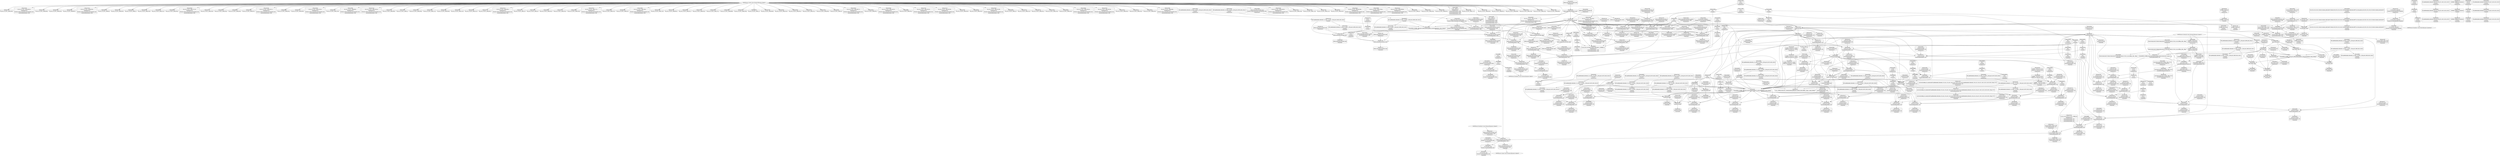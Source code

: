 digraph {
	CE0x4423950 [shape=record,shape=Mrecord,label="{CE0x4423950|80:_i32,_112:_i8*,_:_CRE_5,6_}"]
	CE0x44208c0 [shape=record,shape=Mrecord,label="{CE0x44208c0|i64*_getelementptr_inbounds_(_2_x_i64_,_2_x_i64_*___llvm_gcov_ctr304,_i64_0,_i64_0)|*Constant*|*SummSink*}"]
	CE0x448ded0 [shape=record,shape=Mrecord,label="{CE0x448ded0|i64*_getelementptr_inbounds_(_2_x_i64_,_2_x_i64_*___llvm_gcov_ctr98,_i64_0,_i64_1)|*Constant*|*SummSink*}"]
	CE0x442a5f0 [shape=record,shape=Mrecord,label="{CE0x442a5f0|current_sid:_tmp2|*SummSource*}"]
	CE0x4406cf0 [shape=record,shape=Mrecord,label="{CE0x4406cf0|selinux_msg_queue_associate:_call3|security/selinux/hooks.c,5191|*SummSink*}"]
	CE0x4429020 [shape=record,shape=Mrecord,label="{CE0x4429020|80:_i32,_112:_i8*,_:_CRE_168,172_|*MultipleSource*|Function::selinux_msg_queue_associate&Arg::msq::|security/selinux/hooks.c,5186}"]
	CE0x4402740 [shape=record,shape=Mrecord,label="{CE0x4402740|current_sid:_tmp11|security/selinux/hooks.c,218|*SummSource*}"]
	CE0x4414f00 [shape=record,shape=Mrecord,label="{CE0x4414f00|_ret_i32_%tmp24,_!dbg_!27742|security/selinux/hooks.c,220|*SummSink*}"]
	CE0x440c9e0 [shape=record,shape=Mrecord,label="{CE0x440c9e0|80:_i32,_112:_i8*,_:_CRE_36,37_}"]
	CE0x4436340 [shape=record,shape=Mrecord,label="{CE0x4436340|current_sid:_tobool1|security/selinux/hooks.c,218|*SummSink*}"]
	CE0x4464c10 [shape=record,shape=Mrecord,label="{CE0x4464c10|get_current:_tmp3|*SummSource*}"]
	CE0x444ae80 [shape=record,shape=Mrecord,label="{CE0x444ae80|current_sid:_tmp15|security/selinux/hooks.c,218|*SummSink*}"]
	CE0x444ada0 [shape=record,shape=Mrecord,label="{CE0x444ada0|current_sid:_tmp15|security/selinux/hooks.c,218}"]
	CE0x44590e0 [shape=record,shape=Mrecord,label="{CE0x44590e0|current_sid:_tmp19|security/selinux/hooks.c,218|*SummSource*}"]
	CE0x44589b0 [shape=record,shape=Mrecord,label="{CE0x44589b0|i64*_getelementptr_inbounds_(_11_x_i64_,_11_x_i64_*___llvm_gcov_ctr125,_i64_0,_i64_9)|*Constant*|*SummSink*}"]
	CE0x43ffc30 [shape=record,shape=Mrecord,label="{CE0x43ffc30|avc_has_perm:_tsid|Function::avc_has_perm&Arg::tsid::|*SummSink*}"]
	CE0x441f6d0 [shape=record,shape=Mrecord,label="{CE0x441f6d0|get_current:_entry|*SummSink*}"]
	CE0x442d090 [shape=record,shape=Mrecord,label="{CE0x442d090|i64_3|*Constant*}"]
	CE0x4414e10 [shape=record,shape=Mrecord,label="{CE0x4414e10|_ret_i32_%tmp24,_!dbg_!27742|security/selinux/hooks.c,220|*SummSource*}"]
	CE0x441f260 [shape=record,shape=Mrecord,label="{CE0x441f260|GLOBAL:_get_current|*Constant*|*SummSource*}"]
	CE0x4433740 [shape=record,shape=Mrecord,label="{CE0x4433740|current_sid:_tmp4|security/selinux/hooks.c,218}"]
	CE0x44385d0 [shape=record,shape=Mrecord,label="{CE0x44385d0|GLOBAL:___llvm_gcov_ctr125|Global_var:__llvm_gcov_ctr125}"]
	CE0x4433910 [shape=record,shape=Mrecord,label="{CE0x4433910|current_sid:_tmp4|security/selinux/hooks.c,218|*SummSink*}"]
	CE0x5113890 [shape=record,shape=Mrecord,label="{CE0x5113890|i32_0|*Constant*|*SummSink*}"]
	CE0x441baa0 [shape=record,shape=Mrecord,label="{CE0x441baa0|_ret_i32_%retval.0,_!dbg_!27728|security/selinux/avc.c,775|*SummSink*}"]
	CE0x441aff0 [shape=record,shape=Mrecord,label="{CE0x441aff0|avc_has_perm:_requested|Function::avc_has_perm&Arg::requested::|*SummSink*}"]
	CE0x444dad0 [shape=record,shape=Mrecord,label="{CE0x444dad0|COLLAPSED:_CMRE:_elem_0::|security/selinux/hooks.c,218}"]
	CE0x44147b0 [shape=record,shape=Mrecord,label="{CE0x44147b0|selinux_msg_queue_associate:_tmp6|security/selinux/hooks.c,5189}"]
	CE0x4428a80 [shape=record,shape=Mrecord,label="{CE0x4428a80|80:_i32,_112:_i8*,_:_CRE_144,152_|*MultipleSource*|Function::selinux_msg_queue_associate&Arg::msq::|security/selinux/hooks.c,5186}"]
	CE0x4407b00 [shape=record,shape=Mrecord,label="{CE0x4407b00|selinux_msg_queue_associate:_tmp5|security/selinux/hooks.c,5186|*SummSink*}"]
	CE0x442ce30 [shape=record,shape=Mrecord,label="{CE0x442ce30|current_sid:_tobool|security/selinux/hooks.c,218|*SummSource*}"]
	CE0x4431a70 [shape=record,shape=Mrecord,label="{CE0x4431a70|current_sid:_cred|security/selinux/hooks.c,218}"]
	CE0x441cee0 [shape=record,shape=Mrecord,label="{CE0x441cee0|selinux_msg_queue_associate:_ipc_id|security/selinux/hooks.c,5189|*SummSink*}"]
	CE0x441c670 [shape=record,shape=Mrecord,label="{CE0x441c670|selinux_msg_queue_associate:_u|security/selinux/hooks.c,5189|*SummSource*}"]
	CE0x4414be0 [shape=record,shape=Mrecord,label="{CE0x4414be0|i32_3|*Constant*}"]
	CE0x440ff60 [shape=record,shape=Mrecord,label="{CE0x440ff60|80:_i32,_112:_i8*,_:_CRE_50,51_}"]
	CE0x4424660 [shape=record,shape=Mrecord,label="{CE0x4424660|selinux_msg_queue_associate:_msq|Function::selinux_msg_queue_associate&Arg::msq::|*SummSource*}"]
	CE0x4427fc0 [shape=record,shape=Mrecord,label="{CE0x4427fc0|80:_i32,_112:_i8*,_:_CRE_100,102_|*MultipleSource*|Function::selinux_msg_queue_associate&Arg::msq::|security/selinux/hooks.c,5186}"]
	CE0x442caf0 [shape=record,shape=Mrecord,label="{CE0x442caf0|current_sid:_call|security/selinux/hooks.c,218|*SummSink*}"]
	CE0x4432920 [shape=record,shape=Mrecord,label="{CE0x4432920|i32_22|*Constant*|*SummSink*}"]
	CE0x4414440 [shape=record,shape=Mrecord,label="{CE0x4414440|selinux_msg_queue_associate:_q_perm1|security/selinux/hooks.c,5189|*SummSource*}"]
	CE0x4416990 [shape=record,shape=Mrecord,label="{CE0x4416990|current_sid:_tmp8|security/selinux/hooks.c,218|*SummSource*}"]
	CE0x440d540 [shape=record,shape=Mrecord,label="{CE0x440d540|current_sid:_if.then|*SummSource*}"]
	CE0x444ab50 [shape=record,shape=Mrecord,label="{CE0x444ab50|i1_true|*Constant*|*SummSink*}"]
	CE0x61d9550 [shape=record,shape=Mrecord,label="{CE0x61d9550|selinux_msg_queue_associate:_tmp2|*SummSink*}"]
	CE0x4424c70 [shape=record,shape=Mrecord,label="{CE0x4424c70|80:_i32,_112:_i8*,_:_CRE_192,200_|*MultipleSource*|Function::selinux_msg_queue_associate&Arg::msq::|security/selinux/hooks.c,5186}"]
	CE0x4437f80 [shape=record,shape=Mrecord,label="{CE0x4437f80|%struct.task_struct*_(%struct.task_struct**)*_asm_movq_%gs:$_1:P_,$0_,_r,im,_dirflag_,_fpsr_,_flags_|*SummSource*}"]
	CE0x4407230 [shape=record,shape=Mrecord,label="{CE0x4407230|avc_has_perm:_entry|*SummSink*}"]
	CE0x4437140 [shape=record,shape=Mrecord,label="{CE0x4437140|i64*_getelementptr_inbounds_(_2_x_i64_,_2_x_i64_*___llvm_gcov_ctr98,_i64_0,_i64_0)|*Constant*}"]
	CE0x4459a40 [shape=record,shape=Mrecord,label="{CE0x4459a40|i64*_getelementptr_inbounds_(_11_x_i64_,_11_x_i64_*___llvm_gcov_ctr125,_i64_0,_i64_10)|*Constant*}"]
	CE0x44366a0 [shape=record,shape=Mrecord,label="{CE0x44366a0|i64_5|*Constant*|*SummSource*}"]
	CE0x44129f0 [shape=record,shape=Mrecord,label="{CE0x44129f0|80:_i32,_112:_i8*,_:_CRE_28,29_}"]
	CE0x4431800 [shape=record,shape=Mrecord,label="{CE0x4431800|i32_78|*Constant*|*SummSink*}"]
	CE0x44098a0 [shape=record,shape=Mrecord,label="{CE0x44098a0|selinux_msg_queue_associate:_security|security/selinux/hooks.c,5186|*SummSink*}"]
	CE0x4455f10 [shape=record,shape=Mrecord,label="{CE0x4455f10|current_sid:_tmp20|security/selinux/hooks.c,218|*SummSink*}"]
	CE0x4416550 [shape=record,shape=Mrecord,label="{CE0x4416550|current_sid:_tmp8|security/selinux/hooks.c,218}"]
	CE0x4437330 [shape=record,shape=Mrecord,label="{CE0x4437330|0:_i32,_4:_i32,_8:_i32,_12:_i32,_:_CMRE_4,8_|*MultipleSource*|security/selinux/hooks.c,218|security/selinux/hooks.c,218|security/selinux/hooks.c,220}"]
	CE0x440b640 [shape=record,shape=Mrecord,label="{CE0x440b640|80:_i32,_112:_i8*,_:_CRE_19,20_}"]
	CE0x4419c30 [shape=record,shape=Mrecord,label="{CE0x4419c30|current_sid:_tmp16|security/selinux/hooks.c,218}"]
	CE0x442a8f0 [shape=record,shape=Mrecord,label="{CE0x442a8f0|selinux_msg_queue_associate:_tmp|*SummSink*}"]
	CE0x44141c0 [shape=record,shape=Mrecord,label="{CE0x44141c0|selinux_msg_queue_associate:_key|security/selinux/hooks.c,5189|*SummSource*}"]
	CE0x4407040 [shape=record,shape=Mrecord,label="{CE0x4407040|avc_has_perm:_entry|*SummSource*}"]
	CE0x4458e50 [shape=record,shape=Mrecord,label="{CE0x4458e50|current_sid:_tmp17|security/selinux/hooks.c,218|*SummSink*}"]
	CE0x4428c60 [shape=record,shape=Mrecord,label="{CE0x4428c60|80:_i32,_112:_i8*,_:_CRE_152,160_|*MultipleSource*|Function::selinux_msg_queue_associate&Arg::msq::|security/selinux/hooks.c,5186}"]
	CE0x44178e0 [shape=record,shape=Mrecord,label="{CE0x44178e0|current_sid:_tmp5|security/selinux/hooks.c,218|*SummSink*}"]
	CE0x440bf40 [shape=record,shape=Mrecord,label="{CE0x440bf40|i64*_getelementptr_inbounds_(_11_x_i64_,_11_x_i64_*___llvm_gcov_ctr125,_i64_0,_i64_6)|*Constant*|*SummSink*}"]
	CE0x441ae40 [shape=record,shape=Mrecord,label="{CE0x441ae40|_ret_i32_%retval.0,_!dbg_!27728|security/selinux/avc.c,775}"]
	CE0x44113d0 [shape=record,shape=Mrecord,label="{CE0x44113d0|i64_1|*Constant*|*SummSink*}"]
	"CONST[source:2(external),value:2(dynamic)][purpose:{subject}]"
	CE0x6385980 [shape=record,shape=Mrecord,label="{CE0x6385980|80:_i32,_112:_i8*,_:_CRE_2,3_}"]
	CE0x4418120 [shape=record,shape=Mrecord,label="{CE0x4418120|80:_i32,_112:_i8*,_:_CRE_31,32_}"]
	CE0x4400a60 [shape=record,shape=Mrecord,label="{CE0x4400a60|avc_has_perm:_ssid|Function::avc_has_perm&Arg::ssid::|*SummSource*}"]
	CE0x4431ae0 [shape=record,shape=Mrecord,label="{CE0x4431ae0|current_sid:_sid|security/selinux/hooks.c,220|*SummSink*}"]
	CE0x44153b0 [shape=record,shape=Mrecord,label="{CE0x44153b0|current_sid:_tmp3|*SummSource*}"]
	CE0x440a250 [shape=record,shape=Mrecord,label="{CE0x440a250|i32_64|*Constant*|*SummSink*}"]
	CE0x444e270 [shape=record,shape=Mrecord,label="{CE0x444e270|current_sid:_tmp23|security/selinux/hooks.c,218|*SummSource*}"]
	CE0x444a450 [shape=record,shape=Mrecord,label="{CE0x444a450|_call_void_mcount()_#3|*SummSource*}"]
	CE0x4421b80 [shape=record,shape=Mrecord,label="{CE0x4421b80|i32_1|*Constant*|*SummSink*}"]
	CE0x441db50 [shape=record,shape=Mrecord,label="{CE0x441db50|4:_i32,_:_CRE_4,8_|*MultipleSource*|security/selinux/hooks.c,5186|security/selinux/hooks.c,5186|security/selinux/hooks.c,5191}"]
	CE0x4458280 [shape=record,shape=Mrecord,label="{CE0x4458280|i8*_getelementptr_inbounds_(_45_x_i8_,_45_x_i8_*_.str12,_i32_0,_i32_0)|*Constant*|*SummSource*}"]
	CE0x44097c0 [shape=record,shape=Mrecord,label="{CE0x44097c0|i8_4|*Constant*}"]
	CE0x443a4d0 [shape=record,shape=Mrecord,label="{CE0x443a4d0|GLOBAL:_lockdep_rcu_suspicious|*Constant*}"]
	CE0x4410be0 [shape=record,shape=Mrecord,label="{CE0x4410be0|i64*_getelementptr_inbounds_(_11_x_i64_,_11_x_i64_*___llvm_gcov_ctr125,_i64_0,_i64_1)|*Constant*|*SummSink*}"]
	CE0x44164b0 [shape=record,shape=Mrecord,label="{CE0x44164b0|current_sid:_tmp5|security/selinux/hooks.c,218|*SummSource*}"]
	CE0x444ccd0 [shape=record,shape=Mrecord,label="{CE0x444ccd0|i64_1|*Constant*}"]
	CE0x4459750 [shape=record,shape=Mrecord,label="{CE0x4459750|current_sid:_tmp19|security/selinux/hooks.c,218}"]
	CE0x4436e60 [shape=record,shape=Mrecord,label="{CE0x4436e60|current_sid:_sid|security/selinux/hooks.c,220|*SummSource*}"]
	CE0x440b730 [shape=record,shape=Mrecord,label="{CE0x440b730|80:_i32,_112:_i8*,_:_CRE_20,21_}"]
	CE0x4413290 [shape=record,shape=Mrecord,label="{CE0x4413290|80:_i32,_112:_i8*,_:_CRE_13,14_}"]
	CE0x4413c50 [shape=record,shape=Mrecord,label="{CE0x4413c50|i64*_getelementptr_inbounds_(_2_x_i64_,_2_x_i64_*___llvm_gcov_ctr304,_i64_0,_i64_0)|*Constant*}"]
	CE0x4408150 [shape=record,shape=Mrecord,label="{CE0x4408150|selinux_msg_queue_associate:_type|security/selinux/hooks.c,5188|*SummSource*}"]
	CE0x441f8b0 [shape=record,shape=Mrecord,label="{CE0x441f8b0|_ret_%struct.task_struct*_%tmp4,_!dbg_!27714|./arch/x86/include/asm/current.h,14|*SummSource*}"]
	CE0x448d690 [shape=record,shape=Mrecord,label="{CE0x448d690|get_current:_tmp4|./arch/x86/include/asm/current.h,14|*SummSource*}"]
	CE0x440f080 [shape=record,shape=Mrecord,label="{CE0x440f080|80:_i32,_112:_i8*,_:_CRE_41,42_}"]
	CE0x44288e0 [shape=record,shape=Mrecord,label="{CE0x44288e0|80:_i32,_112:_i8*,_:_CRE_136,144_|*MultipleSource*|Function::selinux_msg_queue_associate&Arg::msq::|security/selinux/hooks.c,5186}"]
	CE0x4413f80 [shape=record,shape=Mrecord,label="{CE0x4413f80|i8_4|*Constant*|*SummSink*}"]
	CE0x4428700 [shape=record,shape=Mrecord,label="{CE0x4428700|80:_i32,_112:_i8*,_:_CRE_128,136_|*MultipleSource*|Function::selinux_msg_queue_associate&Arg::msq::|security/selinux/hooks.c,5186}"]
	CE0x441d200 [shape=record,shape=Mrecord,label="{CE0x441d200|selinux_msg_queue_associate:_sid2|security/selinux/hooks.c,5191}"]
	CE0x444c280 [shape=record,shape=Mrecord,label="{CE0x444c280|GLOBAL:_current_sid.__warned|Global_var:current_sid.__warned}"]
	CE0x44105f0 [shape=record,shape=Mrecord,label="{CE0x44105f0|i32_1|*Constant*}"]
	CE0x444ad30 [shape=record,shape=Mrecord,label="{CE0x444ad30|i64*_getelementptr_inbounds_(_11_x_i64_,_11_x_i64_*___llvm_gcov_ctr125,_i64_0,_i64_8)|*Constant*}"]
	CE0x442ba80 [shape=record,shape=Mrecord,label="{CE0x442ba80|GLOBAL:_current_task|Global_var:current_task|*SummSource*}"]
	CE0x443af20 [shape=record,shape=Mrecord,label="{CE0x443af20|i32_218|*Constant*|*SummSink*}"]
	CE0x4416300 [shape=record,shape=Mrecord,label="{CE0x4416300|i64*_getelementptr_inbounds_(_2_x_i64_,_2_x_i64_*___llvm_gcov_ctr304,_i64_0,_i64_1)|*Constant*|*SummSource*}"]
	CE0x444ddc0 [shape=record,shape=Mrecord,label="{CE0x444ddc0|current_sid:_tmp22|security/selinux/hooks.c,218|*SummSource*}"]
	CE0x4427090 [shape=record,shape=Mrecord,label="{CE0x4427090|selinux_msg_queue_associate:_ad|security/selinux/hooks.c, 5183|*SummSource*}"]
	CE0x4439190 [shape=record,shape=Mrecord,label="{CE0x4439190|_call_void_mcount()_#3}"]
	CE0x4411d40 [shape=record,shape=Mrecord,label="{CE0x4411d40|current_sid:_entry}"]
	CE0x57d5e20 [shape=record,shape=Mrecord,label="{CE0x57d5e20|selinux_msg_queue_associate:_q_perm|security/selinux/hooks.c,5186|*SummSource*}"]
	CE0x4459db0 [shape=record,shape=Mrecord,label="{CE0x4459db0|current_sid:_tmp19|security/selinux/hooks.c,218|*SummSink*}"]
	CE0x4431550 [shape=record,shape=Mrecord,label="{CE0x4431550|_ret_%struct.task_struct*_%tmp4,_!dbg_!27714|./arch/x86/include/asm/current.h,14|*SummSink*}"]
	CE0x5907c40 [shape=record,shape=Mrecord,label="{CE0x5907c40|selinux_msg_queue_associate:_tmp|*SummSource*}"]
	CE0x4426220 [shape=record,shape=Mrecord,label="{CE0x4426220|GLOBAL:_current_sid|*Constant*|*SummSource*}"]
	CE0x442cc00 [shape=record,shape=Mrecord,label="{CE0x442cc00|current_sid:_tobool|security/selinux/hooks.c,218|*SummSink*}"]
	CE0x444cd40 [shape=record,shape=Mrecord,label="{CE0x444cd40|get_current:_tmp1}"]
	"CONST[source:0(mediator),value:2(dynamic)][purpose:{subject}]"
	CE0x4410420 [shape=record,shape=Mrecord,label="{CE0x4410420|80:_i32,_112:_i8*,_:_CRE_54,55_}"]
	CE0x446bb60 [shape=record,shape=Mrecord,label="{CE0x446bb60|get_current:_tmp2|*SummSink*}"]
	CE0x444d7e0 [shape=record,shape=Mrecord,label="{CE0x444d7e0|current_sid:_security|security/selinux/hooks.c,218|*SummSink*}"]
	CE0x444dc50 [shape=record,shape=Mrecord,label="{CE0x444dc50|current_sid:_tmp22|security/selinux/hooks.c,218}"]
	CE0x4416a90 [shape=record,shape=Mrecord,label="{CE0x4416a90|current_sid:_tmp8|security/selinux/hooks.c,218|*SummSink*}"]
	CE0x441dcd0 [shape=record,shape=Mrecord,label="{CE0x441dcd0|selinux_msg_queue_associate:_tmp7|security/selinux/hooks.c,5191}"]
	CE0x440cf50 [shape=record,shape=Mrecord,label="{CE0x440cf50|current_sid:_tmp}"]
	CE0x4449e80 [shape=record,shape=Mrecord,label="{CE0x4449e80|i64*_getelementptr_inbounds_(_11_x_i64_,_11_x_i64_*___llvm_gcov_ctr125,_i64_0,_i64_8)|*Constant*|*SummSource*}"]
	CE0x44236f0 [shape=record,shape=Mrecord,label="{CE0x44236f0|current_sid:_if.end|*SummSink*}"]
	CE0x4464b70 [shape=record,shape=Mrecord,label="{CE0x4464b70|get_current:_tmp3}"]
	CE0x4405a20 [shape=record,shape=Mrecord,label="{CE0x4405a20|80:_i32,_112:_i8*,_:_CRE_32,33_}"]
	CE0x440f1b0 [shape=record,shape=Mrecord,label="{CE0x440f1b0|80:_i32,_112:_i8*,_:_CRE_42,43_}"]
	CE0x4415d00 [shape=record,shape=Mrecord,label="{CE0x4415d00|80:_i32,_112:_i8*,_:_CRE_84,88_|*MultipleSource*|Function::selinux_msg_queue_associate&Arg::msq::|security/selinux/hooks.c,5186}"]
	CE0x441a300 [shape=record,shape=Mrecord,label="{CE0x441a300|i8_1|*Constant*|*SummSource*}"]
	CE0x441b130 [shape=record,shape=Mrecord,label="{CE0x441b130|avc_has_perm:_requested|Function::avc_has_perm&Arg::requested::|*SummSource*}"]
	CE0x443ad90 [shape=record,shape=Mrecord,label="{CE0x443ad90|i32_218|*Constant*|*SummSource*}"]
	CE0x441f430 [shape=record,shape=Mrecord,label="{CE0x441f430|GLOBAL:_get_current|*Constant*|*SummSink*}"]
	CE0x4468cf0 [shape=record,shape=Mrecord,label="{CE0x4468cf0|COLLAPSED:_GCMRE___llvm_gcov_ctr98_internal_global_2_x_i64_zeroinitializer:_elem_0:default:}"]
	CE0x44078c0 [shape=record,shape=Mrecord,label="{CE0x44078c0|selinux_msg_queue_associate:_tmp5|security/selinux/hooks.c,5186|*SummSource*}"]
	CE0x442c440 [shape=record,shape=Mrecord,label="{CE0x442c440|current_sid:_tmp10|security/selinux/hooks.c,218}"]
	CE0x4419a40 [shape=record,shape=Mrecord,label="{CE0x4419a40|COLLAPSED:_GCMRE___llvm_gcov_ctr304_internal_global_2_x_i64_zeroinitializer:_elem_0:default:}"]
	CE0x4407670 [shape=record,shape=Mrecord,label="{CE0x4407670|selinux_msg_queue_associate:_tmp5|security/selinux/hooks.c,5186}"]
	CE0x44593b0 [shape=record,shape=Mrecord,label="{CE0x44593b0|current_sid:_tmp18|security/selinux/hooks.c,218|*SummSource*}"]
	CE0x442a250 [shape=record,shape=Mrecord,label="{CE0x442a250|i32_0|*Constant*}"]
	CE0x44200d0 [shape=record,shape=Mrecord,label="{CE0x44200d0|i64*_getelementptr_inbounds_(_2_x_i64_,_2_x_i64_*___llvm_gcov_ctr304,_i64_0,_i64_1)|*Constant*|*SummSink*}"]
	CE0x442bfa0 [shape=record,shape=Mrecord,label="{CE0x442bfa0|current_sid:_tmp9|security/selinux/hooks.c,218}"]
	CE0x4416c30 [shape=record,shape=Mrecord,label="{CE0x4416c30|selinux_msg_queue_associate:_tmp2}"]
	CE0x44154c0 [shape=record,shape=Mrecord,label="{CE0x44154c0|current_sid:_tmp3|*SummSink*}"]
	CE0x444a350 [shape=record,shape=Mrecord,label="{CE0x444a350|_call_void_mcount()_#3}"]
	"CONST[source:0(mediator),value:2(dynamic)][purpose:{object}]"
	CE0x4409c20 [shape=record,shape=Mrecord,label="{CE0x4409c20|avc_has_perm:_tclass|Function::avc_has_perm&Arg::tclass::}"]
	CE0x4424a90 [shape=record,shape=Mrecord,label="{CE0x4424a90|80:_i32,_112:_i8*,_:_CRE_184,192_|*MultipleSource*|Function::selinux_msg_queue_associate&Arg::msq::|security/selinux/hooks.c,5186}"]
	CE0x4468d60 [shape=record,shape=Mrecord,label="{CE0x4468d60|get_current:_tmp|*SummSource*}"]
	CE0x44389f0 [shape=record,shape=Mrecord,label="{CE0x44389f0|i64_0|*Constant*}"]
	CE0x4417d80 [shape=record,shape=Mrecord,label="{CE0x4417d80|current_sid:_tmp6|security/selinux/hooks.c,218}"]
	CE0x4414d50 [shape=record,shape=Mrecord,label="{CE0x4414d50|_ret_i32_%tmp24,_!dbg_!27742|security/selinux/hooks.c,220}"]
	CE0x44122a0 [shape=record,shape=Mrecord,label="{CE0x44122a0|80:_i32,_112:_i8*,_:_CRE_47,48_}"]
	CE0x442a130 [shape=record,shape=Mrecord,label="{CE0x442a130|selinux_msg_queue_associate:_call|security/selinux/hooks.c,5184|*SummSink*}"]
	CE0x4424180 [shape=record,shape=Mrecord,label="{CE0x4424180|80:_i32,_112:_i8*,_:_CRE_17,18_}"]
	CE0x44235e0 [shape=record,shape=Mrecord,label="{CE0x44235e0|current_sid:_if.end|*SummSource*}"]
	CE0x444b980 [shape=record,shape=Mrecord,label="{CE0x444b980|current_sid:_bb}"]
	CE0x4400070 [shape=record,shape=Mrecord,label="{CE0x4400070|i16_27|*Constant*|*SummSink*}"]
	CE0x4413850 [shape=record,shape=Mrecord,label="{CE0x4413850|i64*_getelementptr_inbounds_(_2_x_i64_,_2_x_i64_*___llvm_gcov_ctr304,_i64_0,_i64_0)|*Constant*|*SummSource*}"]
	CE0x4439380 [shape=record,shape=Mrecord,label="{CE0x4439380|_call_void_mcount()_#3|*SummSink*}"]
	CE0x4428300 [shape=record,shape=Mrecord,label="{CE0x4428300|80:_i32,_112:_i8*,_:_CRE_112,120_|*MultipleSource*|Function::selinux_msg_queue_associate&Arg::msq::|security/selinux/hooks.c,5186}"]
	CE0x440cfc0 [shape=record,shape=Mrecord,label="{CE0x440cfc0|COLLAPSED:_GCMRE___llvm_gcov_ctr125_internal_global_11_x_i64_zeroinitializer:_elem_0:default:}"]
	CE0x44131d0 [shape=record,shape=Mrecord,label="{CE0x44131d0|80:_i32,_112:_i8*,_:_CRE_12,13_}"]
	CE0x44260c0 [shape=record,shape=Mrecord,label="{CE0x44260c0|GLOBAL:_current_sid|*Constant*}"]
	CE0x441f4e0 [shape=record,shape=Mrecord,label="{CE0x441f4e0|get_current:_entry}"]
	CE0x442b0b0 [shape=record,shape=Mrecord,label="{CE0x442b0b0|i32_10|*Constant*}"]
	CE0x4436d70 [shape=record,shape=Mrecord,label="{CE0x4436d70|current_sid:_sid|security/selinux/hooks.c,220}"]
	CE0x44360d0 [shape=record,shape=Mrecord,label="{CE0x44360d0|current_sid:_tobool1|security/selinux/hooks.c,218}"]
	CE0x440b550 [shape=record,shape=Mrecord,label="{CE0x440b550|80:_i32,_112:_i8*,_:_CRE_18,19_}"]
	CE0x440dfd0 [shape=record,shape=Mrecord,label="{CE0x440dfd0|i64*_getelementptr_inbounds_(_11_x_i64_,_11_x_i64_*___llvm_gcov_ctr125,_i64_0,_i64_0)|*Constant*|*SummSource*}"]
	CE0x43ffdd0 [shape=record,shape=Mrecord,label="{CE0x43ffdd0|i16_27|*Constant*}"]
	CE0x443abf0 [shape=record,shape=Mrecord,label="{CE0x443abf0|i32_218|*Constant*}"]
	CE0x4435930 [shape=record,shape=Mrecord,label="{CE0x4435930|current_sid:_land.lhs.true}"]
	CE0x440df00 [shape=record,shape=Mrecord,label="{CE0x440df00|i64*_getelementptr_inbounds_(_11_x_i64_,_11_x_i64_*___llvm_gcov_ctr125,_i64_0,_i64_0)|*Constant*}"]
	CE0x4428e40 [shape=record,shape=Mrecord,label="{CE0x4428e40|80:_i32,_112:_i8*,_:_CRE_160,168_|*MultipleSource*|Function::selinux_msg_queue_associate&Arg::msq::|security/selinux/hooks.c,5186}"]
	CE0x44248b0 [shape=record,shape=Mrecord,label="{CE0x44248b0|80:_i32,_112:_i8*,_:_CRE_176,184_|*MultipleSource*|Function::selinux_msg_queue_associate&Arg::msq::|security/selinux/hooks.c,5186}"]
	CE0x4424590 [shape=record,shape=Mrecord,label="{CE0x4424590|selinux_msg_queue_associate:_msq|Function::selinux_msg_queue_associate&Arg::msq::}"]
	CE0x445a1e0 [shape=record,shape=Mrecord,label="{CE0x445a1e0|current_sid:_tmp13|security/selinux/hooks.c,218}"]
	CE0x4453af0 [shape=record,shape=Mrecord,label="{CE0x4453af0|get_current:_tmp2}"]
	CE0x4425370 [shape=record,shape=Mrecord,label="{CE0x4425370|i32_10|*Constant*|*SummSource*}"]
	CE0x441ac40 [shape=record,shape=Mrecord,label="{CE0x441ac40|i32_(i32,_i32,_i16,_i32,_%struct.common_audit_data*)*_bitcast_(i32_(i32,_i32,_i16,_i32,_%struct.common_audit_data.495*)*_avc_has_perm_to_i32_(i32,_i32,_i16,_i32,_%struct.common_audit_data*)*)|*Constant*|*SummSink*}"]
	CE0x4424e10 [shape=record,shape=Mrecord,label="{CE0x4424e10|80:_i32,_112:_i8*,_:_CRE_200,208_|*MultipleSource*|Function::selinux_msg_queue_associate&Arg::msq::|security/selinux/hooks.c,5186}"]
	CE0x440c230 [shape=record,shape=Mrecord,label="{CE0x440c230|current_sid:_tmp12|security/selinux/hooks.c,218|*SummSink*}"]
	CE0x4410550 [shape=record,shape=Mrecord,label="{CE0x4410550|selinux_msg_queue_associate:_ad|security/selinux/hooks.c, 5183}"]
	CE0x440d470 [shape=record,shape=Mrecord,label="{CE0x440d470|current_sid:_if.then}"]
	CE0x442bf00 [shape=record,shape=Mrecord,label="{CE0x442bf00|i64_4|*Constant*|*SummSink*}"]
	CE0x44336a0 [shape=record,shape=Mrecord,label="{CE0x44336a0|i64_2|*Constant*|*SummSink*}"]
	CE0x44238b0 [shape=record,shape=Mrecord,label="{CE0x44238b0|80:_i32,_112:_i8*,_:_CRE_4,5_}"]
	CE0x4433450 [shape=record,shape=Mrecord,label="{CE0x4433450|i64_3|*Constant*|*SummSource*}"]
	CE0x4432a30 [shape=record,shape=Mrecord,label="{CE0x4432a30|current_sid:_security|security/selinux/hooks.c,218}"]
	CE0x4426760 [shape=record,shape=Mrecord,label="{CE0x4426760|selinux_msg_queue_associate:_msq|Function::selinux_msg_queue_associate&Arg::msq::|*SummSink*}"]
	CE0x44102f0 [shape=record,shape=Mrecord,label="{CE0x44102f0|80:_i32,_112:_i8*,_:_CRE_53,54_}"]
	CE0x444fbb0 [shape=record,shape=Mrecord,label="{CE0x444fbb0|i64*_getelementptr_inbounds_(_2_x_i64_,_2_x_i64_*___llvm_gcov_ctr98,_i64_0,_i64_0)|*Constant*|*SummSink*}"]
	CE0x4421df0 [shape=record,shape=Mrecord,label="{CE0x4421df0|80:_i32,_112:_i8*,_:_CRE_56,57_}"]
	CE0x44254a0 [shape=record,shape=Mrecord,label="{CE0x44254a0|i32_10|*Constant*|*SummSink*}"]
	CE0x4425640 [shape=record,shape=Mrecord,label="{CE0x4425640|selinux_msg_queue_associate:_security|security/selinux/hooks.c,5186|*SummSource*}"]
	CE0x4406bf0 [shape=record,shape=Mrecord,label="{CE0x4406bf0|selinux_msg_queue_associate:_tmp6|security/selinux/hooks.c,5189|*SummSink*}"]
	CE0x4458650 [shape=record,shape=Mrecord,label="{CE0x4458650|i64*_getelementptr_inbounds_(_11_x_i64_,_11_x_i64_*___llvm_gcov_ctr125,_i64_0,_i64_9)|*Constant*}"]
	CE0x441d900 [shape=record,shape=Mrecord,label="{CE0x441d900|4:_i32,_:_CRE_0,2_|*MultipleSource*|security/selinux/hooks.c,5186|security/selinux/hooks.c,5186|security/selinux/hooks.c,5191}"]
	CE0x442af80 [shape=record,shape=Mrecord,label="{CE0x442af80|80:_i32,_112:_i8*,_:_CRE_71,72_}"]
	CE0x443aab0 [shape=record,shape=Mrecord,label="{CE0x443aab0|i8*_getelementptr_inbounds_(_25_x_i8_,_25_x_i8_*_.str3,_i32_0,_i32_0)|*Constant*|*SummSink*}"]
	CE0x444e440 [shape=record,shape=Mrecord,label="{CE0x444e440|current_sid:_tmp23|security/selinux/hooks.c,218|*SummSink*}"]
	CE0x4410b50 [shape=record,shape=Mrecord,label="{CE0x4410b50|current_sid:_tmp|*SummSink*}"]
	CE0x4421a90 [shape=record,shape=Mrecord,label="{CE0x4421a90|i32_1|*Constant*|*SummSource*}"]
	CE0x4458a20 [shape=record,shape=Mrecord,label="{CE0x4458a20|current_sid:_tmp17|security/selinux/hooks.c,218}"]
	CE0x4459520 [shape=record,shape=Mrecord,label="{CE0x4459520|current_sid:_tmp18|security/selinux/hooks.c,218|*SummSink*}"]
	CE0x440d030 [shape=record,shape=Mrecord,label="{CE0x440d030|current_sid:_tmp|*SummSource*}"]
	CE0x44335c0 [shape=record,shape=Mrecord,label="{CE0x44335c0|i64_2|*Constant*}"]
	CE0x441a720 [shape=record,shape=Mrecord,label="{CE0x441a720|_call_void_lockdep_rcu_suspicious(i8*_getelementptr_inbounds_(_25_x_i8_,_25_x_i8_*_.str3,_i32_0,_i32_0),_i32_218,_i8*_getelementptr_inbounds_(_45_x_i8_,_45_x_i8_*_.str12,_i32_0,_i32_0))_#10,_!dbg_!27727|security/selinux/hooks.c,218}"]
	CE0x441a180 [shape=record,shape=Mrecord,label="{CE0x441a180|i8_1|*Constant*}"]
	CE0x4433630 [shape=record,shape=Mrecord,label="{CE0x4433630|i64_2|*Constant*|*SummSource*}"]
	CE0x4458de0 [shape=record,shape=Mrecord,label="{CE0x4458de0|current_sid:_tmp17|security/selinux/hooks.c,218|*SummSource*}"]
	CE0x4411c40 [shape=record,shape=Mrecord,label="{CE0x4411c40|GLOBAL:_current_sid|*Constant*|*SummSink*}"]
	CE0x441b8c0 [shape=record,shape=Mrecord,label="{CE0x441b8c0|_ret_i32_%retval.0,_!dbg_!27728|security/selinux/avc.c,775|*SummSource*}"]
	CE0x440a590 [shape=record,shape=Mrecord,label="{CE0x440a590|selinux_msg_queue_associate:_tmp4|security/selinux/hooks.c,5186|*SummSink*}"]
	CE0x44140f0 [shape=record,shape=Mrecord,label="{CE0x44140f0|selinux_msg_queue_associate:_q_perm1|security/selinux/hooks.c,5189}"]
	CE0x4433530 [shape=record,shape=Mrecord,label="{CE0x4433530|i64_3|*Constant*|*SummSink*}"]
	CE0x4411e50 [shape=record,shape=Mrecord,label="{CE0x4411e50|current_sid:_entry|*SummSink*}"]
	CE0x4412ae0 [shape=record,shape=Mrecord,label="{CE0x4412ae0|80:_i32,_112:_i8*,_:_CRE_29,30_}"]
	CE0x4431950 [shape=record,shape=Mrecord,label="{CE0x4431950|i32_78|*Constant*|*SummSource*}"]
	CE0x43ff4d0 [shape=record,shape=Mrecord,label="{CE0x43ff4d0|selinux_msg_queue_associate:_call3|security/selinux/hooks.c,5191}"]
	CE0x442ad20 [shape=record,shape=Mrecord,label="{CE0x442ad20|80:_i32,_112:_i8*,_:_CRE_69,70_}"]
	CE0x4415bb0 [shape=record,shape=Mrecord,label="{CE0x4415bb0|80:_i32,_112:_i8*,_:_CRE_80,84_|*MultipleSource*|Function::selinux_msg_queue_associate&Arg::msq::|security/selinux/hooks.c,5186}"]
	CE0x4421800 [shape=record,shape=Mrecord,label="{CE0x4421800|selinux_msg_queue_associate:_tmp3}"]
	CE0x4411a60 [shape=record,shape=Mrecord,label="{CE0x4411a60|80:_i32,_112:_i8*,_:_CRE_65,66_}"]
	CE0x4421f20 [shape=record,shape=Mrecord,label="{CE0x4421f20|80:_i32,_112:_i8*,_:_CRE_57,58_}"]
	CE0x444a9e0 [shape=record,shape=Mrecord,label="{CE0x444a9e0|i1_true|*Constant*|*SummSource*}"]
	"CONST[source:0(mediator),value:0(static)][purpose:{operation}]"
	CE0x4437930 [shape=record,shape=Mrecord,label="{CE0x4437930|i64*_getelementptr_inbounds_(_11_x_i64_,_11_x_i64_*___llvm_gcov_ctr125,_i64_0,_i64_1)|*Constant*}"]
	CE0x4459280 [shape=record,shape=Mrecord,label="{CE0x4459280|current_sid:_tmp18|security/selinux/hooks.c,218}"]
	CE0x441f950 [shape=record,shape=Mrecord,label="{CE0x441f950|_ret_%struct.task_struct*_%tmp4,_!dbg_!27714|./arch/x86/include/asm/current.h,14}"]
	CE0x444ae10 [shape=record,shape=Mrecord,label="{CE0x444ae10|current_sid:_tmp15|security/selinux/hooks.c,218|*SummSource*}"]
	CE0x4437f10 [shape=record,shape=Mrecord,label="{CE0x4437f10|%struct.task_struct*_(%struct.task_struct**)*_asm_movq_%gs:$_1:P_,$0_,_r,im,_dirflag_,_fpsr_,_flags_}"]
	CE0x441f5f0 [shape=record,shape=Mrecord,label="{CE0x441f5f0|get_current:_entry|*SummSource*}"]
	CE0x4469280 [shape=record,shape=Mrecord,label="{CE0x4469280|get_current:_tmp4|./arch/x86/include/asm/current.h,14}"]
	CE0x4433840 [shape=record,shape=Mrecord,label="{CE0x4433840|current_sid:_tmp4|security/selinux/hooks.c,218|*SummSource*}"]
	CE0x442c1a0 [shape=record,shape=Mrecord,label="{CE0x442c1a0|current_sid:_tmp9|security/selinux/hooks.c,218|*SummSink*}"]
	CE0x43ffac0 [shape=record,shape=Mrecord,label="{CE0x43ffac0|avc_has_perm:_tsid|Function::avc_has_perm&Arg::tsid::|*SummSource*}"]
	CE0x44539a0 [shape=record,shape=Mrecord,label="{CE0x44539a0|current_sid:_do.end|*SummSource*}"]
	CE0x4418960 [shape=record,shape=Mrecord,label="{CE0x4418960|80:_i32,_112:_i8*,_:_CRE_22,23_}"]
	CE0x4432720 [shape=record,shape=Mrecord,label="{CE0x4432720|i32_22|*Constant*|*SummSource*}"]
	CE0x441bc20 [shape=record,shape=Mrecord,label="{CE0x441bc20|current_sid:_land.lhs.true2|*SummSource*}"]
	CE0x4411800 [shape=record,shape=Mrecord,label="{CE0x4411800|80:_i32,_112:_i8*,_:_CRE_63,64_}"]
	CE0x444a4f0 [shape=record,shape=Mrecord,label="{CE0x444a4f0|_call_void_mcount()_#3|*SummSink*}"]
	CE0x444c530 [shape=record,shape=Mrecord,label="{CE0x444c530|GLOBAL:_current_sid.__warned|Global_var:current_sid.__warned|*SummSink*}"]
	CE0x43ff710 [shape=record,shape=Mrecord,label="{CE0x43ff710|selinux_msg_queue_associate:_call3|security/selinux/hooks.c,5191|*SummSource*}"]
	CE0x4412070 [shape=record,shape=Mrecord,label="{CE0x4412070|80:_i32,_112:_i8*,_:_CRE_45,46_}"]
	CE0x4425030 [shape=record,shape=Mrecord,label="{CE0x4425030|80:_i32,_112:_i8*,_:_CRE_208,216_|*MultipleSource*|Function::selinux_msg_queue_associate&Arg::msq::|security/selinux/hooks.c,5186}"]
	CE0x440a4a0 [shape=record,shape=Mrecord,label="{CE0x440a4a0|selinux_msg_queue_associate:_tmp4|security/selinux/hooks.c,5186|*SummSource*}"]
	CE0x4410c50 [shape=record,shape=Mrecord,label="{CE0x4410c50|i64_1|*Constant*}"]
	CE0x4411930 [shape=record,shape=Mrecord,label="{CE0x4411930|80:_i32,_112:_i8*,_:_CRE_64,65_}"]
	CE0x4406250 [shape=record,shape=Mrecord,label="{CE0x4406250|selinux_msg_queue_associate:_entry|*SummSource*}"]
	CE0x448d790 [shape=record,shape=Mrecord,label="{CE0x448d790|get_current:_tmp4|./arch/x86/include/asm/current.h,14|*SummSink*}"]
	CE0x4436880 [shape=record,shape=Mrecord,label="{CE0x4436880|i64_4|*Constant*}"]
	CE0x4405c00 [shape=record,shape=Mrecord,label="{CE0x4405c00|80:_i32,_112:_i8*,_:_CRE_34,35_}"]
	CE0x4433320 [shape=record,shape=Mrecord,label="{CE0x4433320|current_sid:_tmp12|security/selinux/hooks.c,218}"]
	CE0x443c290 [shape=record,shape=Mrecord,label="{CE0x443c290|_call_void_mcount()_#3|*SummSink*}"]
	CE0x4405930 [shape=record,shape=Mrecord,label="{CE0x4405930|80:_i32,_112:_i8*,_:_CRE_66,67_}"]
	CE0x44035c0 [shape=record,shape=Mrecord,label="{CE0x44035c0|selinux_msg_queue_associate:_bb}"]
	CE0x5113900 [shape=record,shape=Mrecord,label="{CE0x5113900|i32_0|*Constant*|*SummSource*}"]
	CE0x441d890 [shape=record,shape=Mrecord,label="{CE0x441d890|avc_has_perm:_entry}"]
	CE0x43ff1d0 [shape=record,shape=Mrecord,label="{CE0x43ff1d0|0:_i8,_8:_i32,_24:_%struct.selinux_audit_data*,_:_SCMRE_0,1_|*MultipleSource*|security/selinux/hooks.c, 5183|security/selinux/hooks.c,5188}"]
	CE0x4427e50 [shape=record,shape=Mrecord,label="{CE0x4427e50|80:_i32,_112:_i8*,_:_CRE_96,100_|*MultipleSource*|Function::selinux_msg_queue_associate&Arg::msq::|security/selinux/hooks.c,5186}"]
	CE0x441a470 [shape=record,shape=Mrecord,label="{CE0x441a470|i8_1|*Constant*|*SummSink*}"]
	CE0x44167a0 [shape=record,shape=Mrecord,label="{CE0x44167a0|0:_i8,_:_GCMR_current_sid.__warned_internal_global_i8_0,_section_.data.unlikely_,_align_1:_elem_0:default:}"]
	CE0x4418570 [shape=record,shape=Mrecord,label="{CE0x4418570|current_sid:_tmp7|security/selinux/hooks.c,218|*SummSource*}"]
	CE0x4458380 [shape=record,shape=Mrecord,label="{CE0x4458380|i8*_getelementptr_inbounds_(_45_x_i8_,_45_x_i8_*_.str12,_i32_0,_i32_0)|*Constant*|*SummSink*}"]
	CE0x4413490 [shape=record,shape=Mrecord,label="{CE0x4413490|get_current:_tmp1|*SummSink*}"]
	CE0x445a010 [shape=record,shape=Mrecord,label="{CE0x445a010|current_sid:_tmp20|security/selinux/hooks.c,218|*SummSource*}"]
	CE0x4436210 [shape=record,shape=Mrecord,label="{CE0x4436210|current_sid:_tobool1|security/selinux/hooks.c,218|*SummSource*}"]
	CE0x4450120 [shape=record,shape=Mrecord,label="{CE0x4450120|current_sid:_tmp24|security/selinux/hooks.c,220|*SummSink*}"]
	CE0x4415310 [shape=record,shape=Mrecord,label="{CE0x4415310|current_sid:_tmp3}"]
	CE0x440c4c0 [shape=record,shape=Mrecord,label="{CE0x440c4c0|i64*_getelementptr_inbounds_(_11_x_i64_,_11_x_i64_*___llvm_gcov_ctr125,_i64_0,_i64_6)|*Constant*}"]
	CE0x4419f50 [shape=record,shape=Mrecord,label="{CE0x4419f50|current_sid:_tmp16|security/selinux/hooks.c,218|*SummSink*}"]
	CE0x443a8b0 [shape=record,shape=Mrecord,label="{CE0x443a8b0|i8*_getelementptr_inbounds_(_25_x_i8_,_25_x_i8_*_.str3,_i32_0,_i32_0)|*Constant*}"]
	CE0x44163a0 [shape=record,shape=Mrecord,label="{CE0x44163a0|selinux_msg_queue_associate:_ad|security/selinux/hooks.c, 5183|*SummSink*}"]
	CE0x44325f0 [shape=record,shape=Mrecord,label="{CE0x44325f0|i32_22|*Constant*}"]
	CE0x4439cb0 [shape=record,shape=Mrecord,label="{CE0x4439cb0|current_sid:_tmp1|*SummSink*}"]
	CE0x3d03020 [shape=record,shape=Mrecord,label="{CE0x3d03020|80:_i32,_112:_i8*,_:_CRE_8,9_}"]
	CE0x4431be0 [shape=record,shape=Mrecord,label="{CE0x4431be0|current_sid:_cred|security/selinux/hooks.c,218|*SummSource*}"]
	CE0x4431c80 [shape=record,shape=Mrecord,label="{CE0x4431c80|current_sid:_cred|security/selinux/hooks.c,218|*SummSink*}"]
	CE0x441e0e0 [shape=record,shape=Mrecord,label="{CE0x441e0e0|selinux_msg_queue_associate:_tmp7|security/selinux/hooks.c,5191|*SummSink*}"]
	CE0x445a2c0 [shape=record,shape=Mrecord,label="{CE0x445a2c0|current_sid:_tmp13|security/selinux/hooks.c,218|*SummSink*}"]
	CE0x441b580 [shape=record,shape=Mrecord,label="{CE0x441b580|avc_has_perm:_auditdata|Function::avc_has_perm&Arg::auditdata::|*SummSource*}"]
	CE0x44359d0 [shape=record,shape=Mrecord,label="{CE0x44359d0|current_sid:_land.lhs.true|*SummSource*}"]
	CE0x440d400 [shape=record,shape=Mrecord,label="{CE0x440d400|current_sid:_bb|*SummSource*}"]
	CE0x448afd0 [shape=record,shape=Mrecord,label="{CE0x448afd0|get_current:_tmp}"]
	CE0x4438060 [shape=record,shape=Mrecord,label="{CE0x4438060|%struct.task_struct*_(%struct.task_struct**)*_asm_movq_%gs:$_1:P_,$0_,_r,im,_dirflag_,_fpsr_,_flags_|*SummSink*}"]
	CE0x441c7f0 [shape=record,shape=Mrecord,label="{CE0x441c7f0|selinux_msg_queue_associate:_u|security/selinux/hooks.c,5189|*SummSink*}"]
	CE0x4438780 [shape=record,shape=Mrecord,label="{CE0x4438780|GLOBAL:___llvm_gcov_ctr125|Global_var:__llvm_gcov_ctr125|*SummSource*}"]
	CE0x444e660 [shape=record,shape=Mrecord,label="{CE0x444e660|i32_1|*Constant*}"]
	CE0x44116d0 [shape=record,shape=Mrecord,label="{CE0x44116d0|80:_i32,_112:_i8*,_:_CRE_62,63_}"]
	CE0x4422540 [shape=record,shape=Mrecord,label="{CE0x4422540|selinux_msg_queue_associate:_call|security/selinux/hooks.c,5184}"]
	"CONST[source:1(input),value:2(dynamic)][purpose:{object}]"
	CE0x4450410 [shape=record,shape=Mrecord,label="{CE0x4450410|get_current:_bb|*SummSource*}"]
	CE0x44206d0 [shape=record,shape=Mrecord,label="{CE0x44206d0|80:_i32,_112:_i8*,_:_CRE_6,7_}"]
	CE0x441a800 [shape=record,shape=Mrecord,label="{CE0x441a800|_call_void_lockdep_rcu_suspicious(i8*_getelementptr_inbounds_(_25_x_i8_,_25_x_i8_*_.str3,_i32_0,_i32_0),_i32_218,_i8*_getelementptr_inbounds_(_45_x_i8_,_45_x_i8_*_.str12,_i32_0,_i32_0))_#10,_!dbg_!27727|security/selinux/hooks.c,218|*SummSink*}"]
	CE0x4405d30 [shape=record,shape=Mrecord,label="{CE0x4405d30|80:_i32,_112:_i8*,_:_CRE_35,36_}"]
	CE0x43fff00 [shape=record,shape=Mrecord,label="{CE0x43fff00|i16_27|*Constant*|*SummSource*}"]
	CE0x4414740 [shape=record,shape=Mrecord,label="{CE0x4414740|selinux_msg_queue_associate:_sid2|security/selinux/hooks.c,5191|*SummSink*}"]
	CE0x4432360 [shape=record,shape=Mrecord,label="{CE0x4432360|current_sid:_tmp21|security/selinux/hooks.c,218|*SummSink*}"]
	CE0x4438c70 [shape=record,shape=Mrecord,label="{CE0x4438c70|i64_0|*Constant*|*SummSink*}"]
	CE0x440b820 [shape=record,shape=Mrecord,label="{CE0x440b820|80:_i32,_112:_i8*,_:_CRE_21,22_}"]
	CE0x443b260 [shape=record,shape=Mrecord,label="{CE0x443b260|i8*_getelementptr_inbounds_(_45_x_i8_,_45_x_i8_*_.str12,_i32_0,_i32_0)|*Constant*}"]
	CE0x4404740 [shape=record,shape=Mrecord,label="{CE0x4404740|selinux_msg_queue_associate:_entry|*SummSink*}"]
	CE0x4453900 [shape=record,shape=Mrecord,label="{CE0x4453900|current_sid:_do.end}"]
	CE0x44028b0 [shape=record,shape=Mrecord,label="{CE0x44028b0|current_sid:_tmp11|security/selinux/hooks.c,218|*SummSink*}"]
	CE0x444e0f0 [shape=record,shape=Mrecord,label="{CE0x444e0f0|current_sid:_tmp23|security/selinux/hooks.c,218}"]
	CE0x44233a0 [shape=record,shape=Mrecord,label="{CE0x44233a0|current_sid:_do.end|*SummSink*}"]
	CE0x440f2e0 [shape=record,shape=Mrecord,label="{CE0x440f2e0|80:_i32,_112:_i8*,_:_CRE_43,44_}"]
	CE0x5113a70 [shape=record,shape=Mrecord,label="{CE0x5113a70|selinux_msg_queue_associate:_q_perm|security/selinux/hooks.c,5186}"]
	CE0x440a430 [shape=record,shape=Mrecord,label="{CE0x440a430|selinux_msg_queue_associate:_tmp4|security/selinux/hooks.c,5186}"]
	CE0x4429200 [shape=record,shape=Mrecord,label="{CE0x4429200|80:_i32,_112:_i8*,_:_CRE_172,176_|*MultipleSource*|Function::selinux_msg_queue_associate&Arg::msq::|security/selinux/hooks.c,5186}"]
	CE0x442a0c0 [shape=record,shape=Mrecord,label="{CE0x442a0c0|selinux_msg_queue_associate:_call|security/selinux/hooks.c,5184|*SummSource*}"]
	CE0x444b830 [shape=record,shape=Mrecord,label="{CE0x444b830|current_sid:_do.body|*SummSink*}"]
	CE0x442be30 [shape=record,shape=Mrecord,label="{CE0x442be30|i64_4|*Constant*|*SummSource*}"]
	CE0x4421cc0 [shape=record,shape=Mrecord,label="{CE0x4421cc0|80:_i32,_112:_i8*,_:_CRE_55,56_}"]
	CE0x4431fc0 [shape=record,shape=Mrecord,label="{CE0x4431fc0|COLLAPSED:_GCMRE_current_task_external_global_%struct.task_struct*:_elem_0::|security/selinux/hooks.c,218}"]
	CE0x440bd70 [shape=record,shape=Mrecord,label="{CE0x440bd70|i64*_getelementptr_inbounds_(_2_x_i64_,_2_x_i64_*___llvm_gcov_ctr304,_i64_0,_i64_1)|*Constant*}"]
	CE0x444c400 [shape=record,shape=Mrecord,label="{CE0x444c400|GLOBAL:_current_sid.__warned|Global_var:current_sid.__warned|*SummSource*}"]
	CE0x444ff90 [shape=record,shape=Mrecord,label="{CE0x444ff90|current_sid:_tmp24|security/selinux/hooks.c,220|*SummSource*}"]
	CE0x441bdd0 [shape=record,shape=Mrecord,label="{CE0x441bdd0|_ret_i32_%call3,_!dbg_!27729|security/selinux/hooks.c,5191|*SummSource*}"]
	CE0x4411170 [shape=record,shape=Mrecord,label="{CE0x4411170|selinux_msg_queue_associate:_tmp1|*SummSink*}"]
	CE0x4405b10 [shape=record,shape=Mrecord,label="{CE0x4405b10|80:_i32,_112:_i8*,_:_CRE_33,34_}"]
	CE0x4411de0 [shape=record,shape=Mrecord,label="{CE0x4411de0|current_sid:_entry|*SummSource*}"]
	CE0x440a000 [shape=record,shape=Mrecord,label="{CE0x440a000|i32_64|*Constant*}"]
	CE0x4411440 [shape=record,shape=Mrecord,label="{CE0x4411440|i64_1|*Constant*}"]
	CE0x4416ca0 [shape=record,shape=Mrecord,label="{CE0x4416ca0|selinux_msg_queue_associate:_tmp2|*SummSource*}"]
	CE0x445a970 [shape=record,shape=Mrecord,label="{CE0x445a970|current_sid:_tmp14|security/selinux/hooks.c,218|*SummSink*}"]
	CE0x440f410 [shape=record,shape=Mrecord,label="{CE0x440f410|80:_i32,_112:_i8*,_:_CRE_44,45_}"]
	CE0x4418cd0 [shape=record,shape=Mrecord,label="{CE0x4418cd0|80:_i32,_112:_i8*,_:_CRE_26,27_}"]
	CE0x44009c0 [shape=record,shape=Mrecord,label="{CE0x44009c0|avc_has_perm:_ssid|Function::avc_has_perm&Arg::ssid::}"]
	CE0x4464cd0 [shape=record,shape=Mrecord,label="{CE0x4464cd0|get_current:_tmp3|*SummSink*}"]
	CE0x443a7b0 [shape=record,shape=Mrecord,label="{CE0x443a7b0|GLOBAL:_lockdep_rcu_suspicious|*Constant*|*SummSink*}"]
	CE0x44218e0 [shape=record,shape=Mrecord,label="{CE0x44218e0|selinux_msg_queue_associate:_tmp3|*SummSink*}"]
	CE0x4428160 [shape=record,shape=Mrecord,label="{CE0x4428160|80:_i32,_112:_i8*,_:_CRE_104,112_|*MultipleSource*|Function::selinux_msg_queue_associate&Arg::msq::|security/selinux/hooks.c,5186}"]
	CE0x4437a00 [shape=record,shape=Mrecord,label="{CE0x4437a00|i64*_getelementptr_inbounds_(_11_x_i64_,_11_x_i64_*___llvm_gcov_ctr125,_i64_0,_i64_1)|*Constant*|*SummSource*}"]
	CE0x442b7d0 [shape=record,shape=Mrecord,label="{CE0x442b7d0|GLOBAL:_get_current|*Constant*}"]
	CE0x442cd60 [shape=record,shape=Mrecord,label="{CE0x442cd60|current_sid:_tobool|security/selinux/hooks.c,218}"]
	CE0x440ef80 [shape=record,shape=Mrecord,label="{CE0x440ef80|80:_i32,_112:_i8*,_:_CRE_40,41_}"]
	CE0x4411100 [shape=record,shape=Mrecord,label="{CE0x4411100|selinux_msg_queue_associate:_tmp1}"]
	CE0x440cc10 [shape=record,shape=Mrecord,label="{CE0x440cc10|80:_i32,_112:_i8*,_:_CRE_38,39_}"]
	CE0x4428550 [shape=record,shape=Mrecord,label="{CE0x4428550|80:_i32,_112:_i8*,_:_CRE_120,128_|*MultipleSource*|Function::selinux_msg_queue_associate&Arg::msq::|security/selinux/hooks.c,5186}"]
	CE0x4400b20 [shape=record,shape=Mrecord,label="{CE0x4400b20|avc_has_perm:_ssid|Function::avc_has_perm&Arg::ssid::|*SummSink*}"]
	CE0x4407fa0 [shape=record,shape=Mrecord,label="{CE0x4407fa0|selinux_msg_queue_associate:_type|security/selinux/hooks.c,5188}"]
	CE0x441a790 [shape=record,shape=Mrecord,label="{CE0x441a790|_call_void_lockdep_rcu_suspicious(i8*_getelementptr_inbounds_(_25_x_i8_,_25_x_i8_*_.str3,_i32_0,_i32_0),_i32_218,_i8*_getelementptr_inbounds_(_45_x_i8_,_45_x_i8_*_.str12,_i32_0,_i32_0))_#10,_!dbg_!27727|security/selinux/hooks.c,218|*SummSource*}"]
	CE0x4438b00 [shape=record,shape=Mrecord,label="{CE0x4438b00|i64_0|*Constant*|*SummSource*}"]
	CE0x442bbd0 [shape=record,shape=Mrecord,label="{CE0x442bbd0|GLOBAL:_current_task|Global_var:current_task|*SummSink*}"]
	CE0x4439a90 [shape=record,shape=Mrecord,label="{CE0x4439a90|current_sid:_tmp1|*SummSource*}"]
	CE0x442a580 [shape=record,shape=Mrecord,label="{CE0x442a580|current_sid:_tmp2}"]
	CE0x441b060 [shape=record,shape=Mrecord,label="{CE0x441b060|avc_has_perm:_requested|Function::avc_has_perm&Arg::requested::}"]
	CE0x444a800 [shape=record,shape=Mrecord,label="{CE0x444a800|i1_true|*Constant*}"]
	CE0x448de60 [shape=record,shape=Mrecord,label="{CE0x448de60|get_current:_tmp|*SummSink*}"]
	CE0x441d380 [shape=record,shape=Mrecord,label="{CE0x441d380|selinux_msg_queue_associate:_sid2|security/selinux/hooks.c,5191|*SummSource*}"]
	CE0x440cae0 [shape=record,shape=Mrecord,label="{CE0x440cae0|80:_i32,_112:_i8*,_:_CRE_37,38_}"]
	CE0x44234e0 [shape=record,shape=Mrecord,label="{CE0x44234e0|current_sid:_if.end}"]
	CE0x4415f80 [shape=record,shape=Mrecord,label="{CE0x4415f80|80:_i32,_112:_i8*,_:_CRE_88,92_|*MultipleSource*|Function::selinux_msg_queue_associate&Arg::msq::|security/selinux/hooks.c,5186}"]
	CE0x44251d0 [shape=record,shape=Mrecord,label="{CE0x44251d0|80:_i32,_112:_i8*,_:_CRE_216,224_|*MultipleSource*|Function::selinux_msg_queue_associate&Arg::msq::|security/selinux/hooks.c,5186}"]
	CE0x4422180 [shape=record,shape=Mrecord,label="{CE0x4422180|80:_i32,_112:_i8*,_:_CRE_59,60_}"]
	CE0x4418010 [shape=record,shape=Mrecord,label="{CE0x4418010|current_sid:_tmp6|security/selinux/hooks.c,218|*SummSink*}"]
	CE0x4403cb0 [shape=record,shape=Mrecord,label="{CE0x4403cb0|selinux_msg_queue_associate:_entry}"]
	CE0x4432140 [shape=record,shape=Mrecord,label="{CE0x4432140|current_sid:_tmp21|security/selinux/hooks.c,218}"]
	CE0x440c0c0 [shape=record,shape=Mrecord,label="{CE0x440c0c0|current_sid:_tmp12|security/selinux/hooks.c,218|*SummSource*}"]
	CE0x445a800 [shape=record,shape=Mrecord,label="{CE0x445a800|current_sid:_tmp14|security/selinux/hooks.c,218|*SummSource*}"]
	CE0x44186a0 [shape=record,shape=Mrecord,label="{CE0x44186a0|current_sid:_tmp7|security/selinux/hooks.c,218|*SummSink*}"]
	CE0x440c640 [shape=record,shape=Mrecord,label="{CE0x440c640|i64*_getelementptr_inbounds_(_11_x_i64_,_11_x_i64_*___llvm_gcov_ctr125,_i64_0,_i64_6)|*Constant*|*SummSource*}"]
	CE0x442b530 [shape=record,shape=Mrecord,label="{CE0x442b530|current_sid:_call4|security/selinux/hooks.c,218|*SummSink*}"]
	CE0x57d5fc0 [shape=record,shape=Mrecord,label="{CE0x57d5fc0|80:_i32,_112:_i8*,_:_CRE_0,1_}"]
	CE0x441cba0 [shape=record,shape=Mrecord,label="{CE0x441cba0|selinux_msg_queue_associate:_ipc_id|security/selinux/hooks.c,5189}"]
	CE0x44536a0 [shape=record,shape=Mrecord,label="{CE0x44536a0|i64*_getelementptr_inbounds_(_11_x_i64_,_11_x_i64_*___llvm_gcov_ctr125,_i64_0,_i64_0)|*Constant*|*SummSink*}"]
	CE0x4422050 [shape=record,shape=Mrecord,label="{CE0x4422050|80:_i32,_112:_i8*,_:_CRE_58,59_}"]
	CE0x44997a0 [shape=record,shape=Mrecord,label="{CE0x44997a0|get_current:_tmp1|*SummSource*}"]
	"CONST[source:1(input),value:2(dynamic)][purpose:{subject}]"
	CE0x442ca50 [shape=record,shape=Mrecord,label="{CE0x442ca50|current_sid:_call|security/selinux/hooks.c,218|*SummSource*}"]
	CE0x4453fb0 [shape=record,shape=Mrecord,label="{CE0x4453fb0|current_sid:_land.lhs.true2|*SummSink*}"]
	CE0x441b430 [shape=record,shape=Mrecord,label="{CE0x441b430|avc_has_perm:_auditdata|Function::avc_has_perm&Arg::auditdata::}"]
	CE0x4409830 [shape=record,shape=Mrecord,label="{CE0x4409830|i8_4|*Constant*|*SummSource*}"]
	CE0x443a720 [shape=record,shape=Mrecord,label="{CE0x443a720|GLOBAL:_lockdep_rcu_suspicious|*Constant*|*SummSource*}"]
	CE0x4432270 [shape=record,shape=Mrecord,label="{CE0x4432270|current_sid:_tmp21|security/selinux/hooks.c,218|*SummSource*}"]
	CE0x4418260 [shape=record,shape=Mrecord,label="{CE0x4418260|80:_i32,_112:_i8*,_:_CRE_11,12_}"]
	CE0x44183f0 [shape=record,shape=Mrecord,label="{CE0x44183f0|current_sid:_tmp7|security/selinux/hooks.c,218}"]
	CE0x4414b70 [shape=record,shape=Mrecord,label="{CE0x4414b70|selinux_msg_queue_associate:_key|security/selinux/hooks.c,5189}"]
	CE0x44388b0 [shape=record,shape=Mrecord,label="{CE0x44388b0|GLOBAL:___llvm_gcov_ctr125|Global_var:__llvm_gcov_ctr125|*SummSink*}"]
	CE0x44256b0 [shape=record,shape=Mrecord,label="{CE0x44256b0|selinux_msg_queue_associate:_security|security/selinux/hooks.c,5186}"]
	CE0x4435ac0 [shape=record,shape=Mrecord,label="{CE0x4435ac0|current_sid:_land.lhs.true|*SummSink*}"]
	CE0x440cd40 [shape=record,shape=Mrecord,label="{CE0x440cd40|80:_i32,_112:_i8*,_:_CRE_39,40_}"]
	CE0x4423fa0 [shape=record,shape=Mrecord,label="{CE0x4423fa0|80:_i32,_112:_i8*,_:_CRE_15,16_}"]
	CE0x4419de0 [shape=record,shape=Mrecord,label="{CE0x4419de0|current_sid:_tmp16|security/selinux/hooks.c,218|*SummSource*}"]
	CE0x4413070 [shape=record,shape=Mrecord,label="{CE0x4413070|i64*_getelementptr_inbounds_(_2_x_i64_,_2_x_i64_*___llvm_gcov_ctr98,_i64_0,_i64_1)|*Constant*|*SummSource*}"]
	CE0x4423e60 [shape=record,shape=Mrecord,label="{CE0x4423e60|80:_i32,_112:_i8*,_:_CRE_14,15_}"]
	CE0x4412170 [shape=record,shape=Mrecord,label="{CE0x4412170|80:_i32,_112:_i8*,_:_CRE_46,47_}"]
	CE0x441c4b0 [shape=record,shape=Mrecord,label="{CE0x441c4b0|selinux_msg_queue_associate:_u|security/selinux/hooks.c,5189}"]
	CE0x4416120 [shape=record,shape=Mrecord,label="{CE0x4416120|80:_i32,_112:_i8*,_:_CRE_92,96_|*MultipleSource*|Function::selinux_msg_queue_associate&Arg::msq::|security/selinux/hooks.c,5186}"]
	CE0x44207c0 [shape=record,shape=Mrecord,label="{CE0x44207c0|80:_i32,_112:_i8*,_:_CRE_7,8_}"]
	CE0x441b3c0 [shape=record,shape=Mrecord,label="{CE0x441b3c0|_ret_i32_%call3,_!dbg_!27729|security/selinux/hooks.c,5191}"]
	CE0x57d5f50 [shape=record,shape=Mrecord,label="{CE0x57d5f50|80:_i32,_112:_i8*,_:_CRE_3,4_}"]
	CE0x4418af0 [shape=record,shape=Mrecord,label="{CE0x4418af0|80:_i32,_112:_i8*,_:_CRE_24,25_}"]
	CE0x4459fa0 [shape=record,shape=Mrecord,label="{CE0x4459fa0|current_sid:_tmp20|security/selinux/hooks.c,218}"]
	CE0x44101c0 [shape=record,shape=Mrecord,label="{CE0x44101c0|80:_i32,_112:_i8*,_:_CRE_52,53_}"]
	CE0x4400280 [shape=record,shape=Mrecord,label="{CE0x4400280|i32_(i32,_i32,_i16,_i32,_%struct.common_audit_data*)*_bitcast_(i32_(i32,_i32,_i16,_i32,_%struct.common_audit_data.495*)*_avc_has_perm_to_i32_(i32,_i32,_i16,_i32,_%struct.common_audit_data*)*)|*Constant*}"]
	CE0x442a660 [shape=record,shape=Mrecord,label="{CE0x442a660|current_sid:_tmp2|*SummSink*}"]
	CE0x4420930 [shape=record,shape=Mrecord,label="{CE0x4420930|selinux_msg_queue_associate:_bb|*SummSink*}"]
	CE0x4418be0 [shape=record,shape=Mrecord,label="{CE0x4418be0|80:_i32,_112:_i8*,_:_CRE_25,26_}"]
	CE0x4415b10 [shape=record,shape=Mrecord,label="{CE0x4415b10|80:_i32,_112:_i8*,_:_CRE_72,73_|*MultipleSource*|Function::selinux_msg_queue_associate&Arg::msq::|security/selinux/hooks.c,5186}"]
	CE0x443c1d0 [shape=record,shape=Mrecord,label="{CE0x443c1d0|_call_void_mcount()_#3|*SummSource*}"]
	CE0x442b3c0 [shape=record,shape=Mrecord,label="{CE0x442b3c0|current_sid:_call4|security/selinux/hooks.c,218|*SummSource*}"]
	CE0x442b230 [shape=record,shape=Mrecord,label="{CE0x442b230|current_sid:_call4|security/selinux/hooks.c,218}"]
	CE0x441cd60 [shape=record,shape=Mrecord,label="{CE0x441cd60|selinux_msg_queue_associate:_ipc_id|security/selinux/hooks.c,5189|*SummSource*}"]
	CE0x4417eb0 [shape=record,shape=Mrecord,label="{CE0x4417eb0|current_sid:_tmp6|security/selinux/hooks.c,218|*SummSource*}"]
	CE0x4410090 [shape=record,shape=Mrecord,label="{CE0x4410090|80:_i32,_112:_i8*,_:_CRE_51,52_}"]
	CE0x4436570 [shape=record,shape=Mrecord,label="{CE0x4436570|i64_5|*Constant*}"]
	CE0x44023b0 [shape=record,shape=Mrecord,label="{CE0x44023b0|current_sid:_tmp10|security/selinux/hooks.c,218|*SummSink*}"]
	CE0x4409c90 [shape=record,shape=Mrecord,label="{CE0x4409c90|avc_has_perm:_tclass|Function::avc_has_perm&Arg::tclass::|*SummSource*}"]
	CE0x443c0e0 [shape=record,shape=Mrecord,label="{CE0x443c0e0|_call_void_mcount()_#3}"]
	CE0x4414570 [shape=record,shape=Mrecord,label="{CE0x4414570|selinux_msg_queue_associate:_key|security/selinux/hooks.c,5189|*SummSink*}"]
	CE0x3d030e0 [shape=record,shape=Mrecord,label="{CE0x3d030e0|80:_i32,_112:_i8*,_:_CRE_9,10_}"]
	CE0x440a0e0 [shape=record,shape=Mrecord,label="{CE0x440a0e0|i32_64|*Constant*|*SummSource*}"]
	CE0x442b9e0 [shape=record,shape=Mrecord,label="{CE0x442b9e0|GLOBAL:_current_task|Global_var:current_task}"]
	CE0x4450330 [shape=record,shape=Mrecord,label="{CE0x4450330|get_current:_bb}"]
	CE0x441df30 [shape=record,shape=Mrecord,label="{CE0x441df30|selinux_msg_queue_associate:_tmp7|security/selinux/hooks.c,5191|*SummSource*}"]
	CE0x44504f0 [shape=record,shape=Mrecord,label="{CE0x44504f0|get_current:_bb|*SummSink*}"]
	CE0x442a990 [shape=record,shape=Mrecord,label="{CE0x442a990|80:_i32,_112:_i8*,_:_CRE_76,80_|*MultipleSource*|Function::selinux_msg_queue_associate&Arg::msq::|security/selinux/hooks.c,5186}"]
	CE0x4459d40 [shape=record,shape=Mrecord,label="{CE0x4459d40|i64*_getelementptr_inbounds_(_11_x_i64_,_11_x_i64_*___llvm_gcov_ctr125,_i64_0,_i64_10)|*Constant*|*SummSink*}"]
	CE0x4412900 [shape=record,shape=Mrecord,label="{CE0x4412900|80:_i32,_112:_i8*,_:_CRE_27,28_}"]
	CE0x4411360 [shape=record,shape=Mrecord,label="{CE0x4411360|i64_1|*Constant*|*SummSource*}"]
	CE0x44114b0 [shape=record,shape=Mrecord,label="{CE0x44114b0|80:_i32,_112:_i8*,_:_CRE_60,61_}"]
	CE0x44111e0 [shape=record,shape=Mrecord,label="{CE0x44111e0|selinux_msg_queue_associate:_tmp1|*SummSource*}"]
	CE0x445a6d0 [shape=record,shape=Mrecord,label="{CE0x445a6d0|current_sid:_tmp14|security/selinux/hooks.c,218}"]
	CE0x43ff990 [shape=record,shape=Mrecord,label="{CE0x43ff990|avc_has_perm:_tsid|Function::avc_has_perm&Arg::tsid::}"]
	CE0x4424090 [shape=record,shape=Mrecord,label="{CE0x4424090|80:_i32,_112:_i8*,_:_CRE_16,17_}"]
	CE0x44115a0 [shape=record,shape=Mrecord,label="{CE0x44115a0|80:_i32,_112:_i8*,_:_CRE_61,62_}"]
	CE0x44065e0 [shape=record,shape=Mrecord,label="{CE0x44065e0|i32_3|*Constant*|*SummSink*}"]
	CE0x442c0d0 [shape=record,shape=Mrecord,label="{CE0x442c0d0|current_sid:_tmp9|security/selinux/hooks.c,218|*SummSource*}"]
	CE0x57d5ee0 [shape=record,shape=Mrecord,label="{CE0x57d5ee0|selinux_msg_queue_associate:_q_perm|security/selinux/hooks.c,5186|*SummSink*}"]
	CE0x44537b0 [shape=record,shape=Mrecord,label="{CE0x44537b0|current_sid:_bb|*SummSink*}"]
	CE0x440d5b0 [shape=record,shape=Mrecord,label="{CE0x440d5b0|current_sid:_if.then|*SummSink*}"]
	CE0x44170c0 [shape=record,shape=Mrecord,label="{CE0x44170c0|current_sid:_land.lhs.true2}"]
	CE0x444b6a0 [shape=record,shape=Mrecord,label="{CE0x444b6a0|current_sid:_do.body}"]
	CE0x44384d0 [shape=record,shape=Mrecord,label="{CE0x44384d0|i64*_getelementptr_inbounds_(_2_x_i64_,_2_x_i64_*___llvm_gcov_ctr98,_i64_0,_i64_0)|*Constant*|*SummSource*}"]
	CE0x441c050 [shape=record,shape=Mrecord,label="{CE0x441c050|_ret_i32_%call3,_!dbg_!27729|security/selinux/hooks.c,5191|*SummSink*}"]
	CE0x4459c90 [shape=record,shape=Mrecord,label="{CE0x4459c90|i64*_getelementptr_inbounds_(_11_x_i64_,_11_x_i64_*___llvm_gcov_ctr125,_i64_0,_i64_10)|*Constant*|*SummSource*}"]
	CE0x4431790 [shape=record,shape=Mrecord,label="{CE0x4431790|i32_78|*Constant*}"]
	CE0x442ae50 [shape=record,shape=Mrecord,label="{CE0x442ae50|80:_i32,_112:_i8*,_:_CRE_70,71_}"]
	CE0x442abf0 [shape=record,shape=Mrecord,label="{CE0x442abf0|80:_i32,_112:_i8*,_:_CRE_68,69_}"]
	CE0x4421870 [shape=record,shape=Mrecord,label="{CE0x4421870|selinux_msg_queue_associate:_tmp3|*SummSource*}"]
	CE0x442aac0 [shape=record,shape=Mrecord,label="{CE0x442aac0|80:_i32,_112:_i8*,_:_CRE_67,68_}"]
	CE0x4402610 [shape=record,shape=Mrecord,label="{CE0x4402610|current_sid:_tmp11|security/selinux/hooks.c,218}"]
	CE0x44036b0 [shape=record,shape=Mrecord,label="{CE0x44036b0|selinux_msg_queue_associate:_bb|*SummSource*}"]
	CE0x443a9a0 [shape=record,shape=Mrecord,label="{CE0x443a9a0|i8*_getelementptr_inbounds_(_25_x_i8_,_25_x_i8_*_.str3,_i32_0,_i32_0)|*Constant*|*SummSource*}"]
	CE0x5ab0b70 [shape=record,shape=Mrecord,label="{CE0x5ab0b70|80:_i32,_112:_i8*,_:_CRE_1,2_}"]
	CE0x4453b60 [shape=record,shape=Mrecord,label="{CE0x4453b60|get_current:_tmp2|*SummSource*}"]
	CE0x444dec0 [shape=record,shape=Mrecord,label="{CE0x444dec0|current_sid:_tmp22|security/selinux/hooks.c,218|*SummSink*}"]
	CE0x4410cc0 [shape=record,shape=Mrecord,label="{CE0x4410cc0|current_sid:_tmp1}"]
	CE0x4413900 [shape=record,shape=Mrecord,label="{CE0x4413900|i64*_getelementptr_inbounds_(_2_x_i64_,_2_x_i64_*___llvm_gcov_ctr98,_i64_0,_i64_1)|*Constant*}"]
	CE0x44123d0 [shape=record,shape=Mrecord,label="{CE0x44123d0|80:_i32,_112:_i8*,_:_CRE_48,49_}"]
	CE0x4414080 [shape=record,shape=Mrecord,label="{CE0x4414080|selinux_msg_queue_associate:_q_perm1|security/selinux/hooks.c,5189|*SummSink*}"]
	CE0x4406af0 [shape=record,shape=Mrecord,label="{CE0x4406af0|selinux_msg_queue_associate:_tmp6|security/selinux/hooks.c,5189|*SummSource*}"]
	CE0x4413400 [shape=record,shape=Mrecord,label="{CE0x4413400|selinux_msg_queue_associate:_tmp}"]
	CE0x4409d30 [shape=record,shape=Mrecord,label="{CE0x4409d30|avc_has_perm:_tclass|Function::avc_has_perm&Arg::tclass::|*SummSink*}"]
	CE0x441b700 [shape=record,shape=Mrecord,label="{CE0x441b700|avc_has_perm:_auditdata|Function::avc_has_perm&Arg::auditdata::|*SummSink*}"]
	CE0x444fea0 [shape=record,shape=Mrecord,label="{CE0x444fea0|current_sid:_tmp24|security/selinux/hooks.c,220}"]
	CE0x445a4d0 [shape=record,shape=Mrecord,label="{CE0x445a4d0|i64*_getelementptr_inbounds_(_11_x_i64_,_11_x_i64_*___llvm_gcov_ctr125,_i64_0,_i64_8)|*Constant*|*SummSink*}"]
	CE0x44003b0 [shape=record,shape=Mrecord,label="{CE0x44003b0|i32_(i32,_i32,_i16,_i32,_%struct.common_audit_data*)*_bitcast_(i32_(i32,_i32,_i16,_i32,_%struct.common_audit_data.495*)*_avc_has_perm_to_i32_(i32,_i32,_i16,_i32,_%struct.common_audit_data*)*)|*Constant*|*SummSource*}"]
	CE0x4425510 [shape=record,shape=Mrecord,label="{CE0x4425510|selinux_msg_queue_associate:_type|security/selinux/hooks.c,5188|*SummSink*}"]
	CE0x4415150 [shape=record,shape=Mrecord,label="{CE0x4415150|current_sid:_call|security/selinux/hooks.c,218}"]
	CE0x4416410 [shape=record,shape=Mrecord,label="{CE0x4416410|current_sid:_tmp5|security/selinux/hooks.c,218}"]
	CE0x4436810 [shape=record,shape=Mrecord,label="{CE0x4436810|i64_5|*Constant*|*SummSink*}"]
	CE0x444d720 [shape=record,shape=Mrecord,label="{CE0x444d720|current_sid:_security|security/selinux/hooks.c,218|*SummSource*}"]
	CE0x4406460 [shape=record,shape=Mrecord,label="{CE0x4406460|i32_3|*Constant*|*SummSource*}"]
	CE0x440b0f0 [shape=record,shape=Mrecord,label="{CE0x440b0f0|i32_0|*Constant*}"]
	CE0x4458820 [shape=record,shape=Mrecord,label="{CE0x4458820|i64*_getelementptr_inbounds_(_11_x_i64_,_11_x_i64_*___llvm_gcov_ctr125,_i64_0,_i64_9)|*Constant*|*SummSource*}"]
	CE0x4418a00 [shape=record,shape=Mrecord,label="{CE0x4418a00|80:_i32,_112:_i8*,_:_CRE_23,24_}"]
	CE0x4439290 [shape=record,shape=Mrecord,label="{CE0x4439290|_call_void_mcount()_#3|*SummSource*}"]
	CE0x4412bd0 [shape=record,shape=Mrecord,label="{CE0x4412bd0|80:_i32,_112:_i8*,_:_CRE_30,31_}"]
	CE0x44237b0 [shape=record,shape=Mrecord,label="{CE0x44237b0|80:_i32,_112:_i8*,_:_CRE_10,11_}"]
	CE0x4412500 [shape=record,shape=Mrecord,label="{CE0x4412500|80:_i32,_112:_i8*,_:_CRE_49,50_}"]
	CE0x445a250 [shape=record,shape=Mrecord,label="{CE0x445a250|current_sid:_tmp13|security/selinux/hooks.c,218|*SummSource*}"]
	CE0x444b770 [shape=record,shape=Mrecord,label="{CE0x444b770|current_sid:_do.body|*SummSource*}"]
	CE0x4402280 [shape=record,shape=Mrecord,label="{CE0x4402280|current_sid:_tmp10|security/selinux/hooks.c,218|*SummSource*}"]
	CE0x441db50 -> CE0x441dcd0
	CE0x44170c0 -> CE0x4453fb0
	CE0x4458820 -> CE0x4458650
	CE0x4437930 -> CE0x4410be0
	CE0x440a000 -> CE0x440a250
	"CONST[source:1(input),value:2(dynamic)][purpose:{object}]" -> CE0x440c9e0
	CE0x442a250 -> CE0x5113890
	CE0x44035c0 -> CE0x440a430
	CE0x4439190 -> CE0x4439380
	CE0x4459a40 -> CE0x440cfc0
	CE0x448afd0 -> CE0x448de60
	CE0x4411360 -> CE0x4411440
	"CONST[source:1(input),value:2(dynamic)][purpose:{object}]" -> CE0x4429020
	CE0x4459750 -> CE0x4459db0
	CE0x442c440 -> CE0x4402610
	CE0x4437140 -> CE0x448afd0
	"CONST[source:1(input),value:2(dynamic)][purpose:{object}]" -> CE0x44129f0
	CE0x441f950 -> CE0x4431550
	"CONST[source:1(input),value:2(dynamic)][purpose:{object}]" -> CE0x4405d30
	CE0x5113a70 -> CE0x44256b0
	CE0x4433840 -> CE0x4433740
	CE0x4410cc0 -> CE0x440cfc0
	CE0x4415310 -> CE0x440cfc0
	CE0x444cd40 -> CE0x4413490
	CE0x440d470 -> CE0x44167a0
	CE0x4411d40 -> CE0x4411e50
	CE0x444ad30 -> CE0x445a4d0
	CE0x4419de0 -> CE0x4419c30
	CE0x4436880 -> CE0x442bfa0
	CE0x4449e80 -> CE0x444ad30
	CE0x4411440 -> CE0x44113d0
	CE0x4419a40 -> CE0x4416c30
	CE0x442b0b0 -> CE0x44256b0
	CE0x4436880 -> CE0x442bf00
	CE0x43ff4d0 -> CE0x441b3c0
	CE0x4411440 -> CE0x4421800
	CE0x4425370 -> CE0x442b0b0
	"CONST[source:1(input),value:2(dynamic)][purpose:{object}]" -> CE0x44207c0
	"CONST[source:1(input),value:2(dynamic)][purpose:{object}]" -> CE0x442ad20
	"CONST[source:1(input),value:2(dynamic)][purpose:{object}]" -> CE0x4418cd0
	"CONST[source:1(input),value:2(dynamic)][purpose:{object}]" -> CE0x4428160
	"CONST[source:1(input),value:2(dynamic)][purpose:{object}]" -> CE0x4423950
	CE0x442a580 -> CE0x442a660
	CE0x4438b00 -> CE0x44389f0
	CE0x4453900 -> CE0x4414d50
	"CONST[source:1(input),value:2(dynamic)][purpose:{object}]" -> CE0x440b550
	CE0x4439290 -> CE0x4439190
	CE0x4437330 -> CE0x444fea0
	CE0x4450330 -> CE0x4431fc0
	CE0x444e0f0 -> CE0x4436d70
	CE0x44164b0 -> CE0x4416410
	CE0x4400a60 -> CE0x44009c0
	CE0x444dad0 -> CE0x444dc50
	CE0x442cd60 -> CE0x44170c0
	CE0x43ff710 -> CE0x43ff4d0
	CE0x4416ca0 -> CE0x4416c30
	CE0x44097c0 -> CE0x43ff1d0
	"CONST[source:1(input),value:2(dynamic)][purpose:{object}]" -> CE0x4418be0
	CE0x4403cb0 -> CE0x4413400
	CE0x4419a40 -> CE0x4413400
	"CONST[source:1(input),value:2(dynamic)][purpose:{object}]" -> CE0x4429200
	"CONST[source:1(input),value:2(dynamic)][purpose:{object}]" -> CE0x4428300
	"CONST[source:1(input),value:2(dynamic)][purpose:{object}]" -> CE0x4410420
	"CONST[source:1(input),value:2(dynamic)][purpose:{object}]" -> CE0x440cae0
	CE0x441c4b0 -> CE0x441cba0
	CE0x4459a40 -> CE0x4459d40
	CE0x4435930 -> CE0x4402610
	CE0x4410c50 -> CE0x4433320
	CE0x44105f0 -> CE0x441d200
	CE0x442c440 -> CE0x440cfc0
	CE0x443abf0 -> CE0x443af20
	"CONST[source:1(input),value:2(dynamic)][purpose:{object}]" -> CE0x44102f0
	CE0x4416550 -> CE0x4416a90
	"CONST[source:1(input),value:2(dynamic)][purpose:{object}]" -> CE0x4405a20
	CE0x441f4e0 -> CE0x4468cf0
	CE0x440bd70 -> CE0x4416c30
	CE0x445a6d0 -> CE0x445a970
	CE0x442a250 -> CE0x5113a70
	CE0x4453900 -> CE0x4431a70
	CE0x4464b70 -> CE0x4464cd0
	"CONST[source:1(input),value:2(dynamic)][purpose:{object}]" -> CE0x4421cc0
	"CONST[source:1(input),value:2(dynamic)][purpose:{object}]" -> CE0x4412bd0
	CE0x440b0f0 -> CE0x5113890
	CE0x4422540 -> CE0x44009c0
	CE0x4411d40 -> CE0x44170c0
	CE0x443c0e0 -> CE0x443c290
	CE0x4402740 -> CE0x4402610
	CE0x4428300 -> CE0x440a430
	CE0x443ad90 -> CE0x443abf0
	CE0x441cba0 -> CE0x43ff1d0
	CE0x445a010 -> CE0x4459fa0
	CE0x442a0c0 -> CE0x4422540
	CE0x4407fa0 -> CE0x43ff1d0
	CE0x448d690 -> CE0x4469280
	"CONST[source:1(input),value:2(dynamic)][purpose:{object}]" -> CE0x4424c70
	"CONST[source:1(input),value:2(dynamic)][purpose:{object}]" -> CE0x5ab0b70
	CE0x4459280 -> CE0x440cfc0
	CE0x4416c30 -> CE0x4421800
	CE0x4410550 -> CE0x44163a0
	CE0x44035c0 -> CE0x441b3c0
	CE0x441f4e0 -> CE0x444cd40
	"CONST[source:1(input),value:2(dynamic)][purpose:{object}]" -> CE0x3d030e0
	CE0x4410c50 -> CE0x4410cc0
	CE0x4413c50 -> CE0x44208c0
	CE0x4419c30 -> CE0x440cfc0
	CE0x4413c50 -> CE0x4419a40
	"CONST[source:2(external),value:2(dynamic)][purpose:{subject}]" -> CE0x444dad0
	"CONST[source:1(input),value:2(dynamic)][purpose:{object}]" -> CE0x4428700
	CE0x44035c0 -> CE0x441cba0
	CE0x442ca50 -> CE0x4415150
	CE0x4464b70 -> CE0x4468cf0
	CE0x44997a0 -> CE0x444cd40
	"CONST[source:1(input),value:2(dynamic)][purpose:{object}]" -> CE0x4424e10
	CE0x441f5f0 -> CE0x441f4e0
	"CONST[source:1(input),value:2(dynamic)][purpose:{object}]" -> CE0x4422180
	CE0x4458a20 -> CE0x4459280
	CE0x440d540 -> CE0x440d470
	CE0x4406250 -> CE0x4403cb0
	CE0x4436210 -> CE0x44360d0
	CE0x440c4c0 -> CE0x445a1e0
	CE0x4407040 -> CE0x441d890
	CE0x44035c0 -> CE0x4419a40
	CE0x444c280 -> CE0x444c530
	CE0x4436570 -> CE0x4436810
	"CONST[source:1(input),value:2(dynamic)][purpose:{object}]" -> CE0x44101c0
	CE0x441f4e0 -> CE0x4450330
	CE0x440d470 -> CE0x4419c30
	"CONST[source:1(input),value:2(dynamic)][purpose:{object}]" -> CE0x4405c00
	CE0x441dcd0 -> CE0x441e0e0
	CE0x444fea0 -> CE0x4450120
	"CONST[source:1(input),value:2(dynamic)][purpose:{object}]" -> CE0x44237b0
	CE0x441f950 -> CE0x442b230
	CE0x442a130 -> "CONST[source:1(input),value:2(dynamic)][purpose:{subject}]"
	CE0x4453900 -> CE0x44233a0
	"CONST[source:1(input),value:2(dynamic)][purpose:{object}]" -> CE0x4412500
	CE0x4410c50 -> CE0x445a6d0
	"CONST[source:1(input),value:2(dynamic)][purpose:{object}]" -> CE0x4415b10
	"CONST[source:1(input),value:2(dynamic)][purpose:{object}]" -> CE0x4423fa0
	CE0x44360d0 -> CE0x44170c0
	CE0x4406460 -> CE0x4414be0
	CE0x444b980 -> CE0x4415310
	CE0x4469280 -> CE0x448d790
	CE0x44035c0 -> CE0x4416c30
	CE0x444ccd0 -> CE0x44113d0
	CE0x4426220 -> CE0x44260c0
	CE0x440df00 -> CE0x440cfc0
	CE0x4417d80 -> CE0x4418010
	CE0x4453900 -> CE0x4459fa0
	CE0x440df00 -> CE0x440cf50
	CE0x4459750 -> CE0x4459fa0
	CE0x44147b0 -> CE0x4406bf0
	CE0x43ffac0 -> CE0x43ff990
	CE0x4425640 -> CE0x44256b0
	CE0x4413070 -> CE0x4413900
	CE0x4413900 -> CE0x448ded0
	CE0x44360d0 -> CE0x442bfa0
	"CONST[source:1(input),value:2(dynamic)][purpose:{object}]" -> CE0x44131d0
	CE0x4400070 -> "CONST[source:0(mediator),value:2(dynamic)][purpose:{object}]"
	CE0x4407670 -> CE0x4407b00
	CE0x44105f0 -> CE0x4410550
	"CONST[source:1(input),value:2(dynamic)][purpose:{object}]" -> CE0x4418960
	CE0x44359d0 -> CE0x4435930
	CE0x44167a0 -> CE0x4416550
	"CONST[source:1(input),value:2(dynamic)][purpose:{object}]" -> CE0x440b820
	CE0x4436d70 -> CE0x444fea0
	CE0x44035c0 -> CE0x5113a70
	CE0x44035c0 -> CE0x43ff4d0
	CE0x441f4e0 -> CE0x448afd0
	CE0x44256b0 -> CE0x44098a0
	CE0x4458650 -> CE0x4458a20
	CE0x4409c90 -> CE0x4409c20
	CE0x44035c0 -> CE0x4407670
	CE0x4406af0 -> CE0x44147b0
	CE0x4450330 -> CE0x441f950
	CE0x444e0f0 -> CE0x444e440
	CE0x4437f10 -> CE0x4438060
	CE0x44035c0 -> CE0x44147b0
	CE0x444ddc0 -> CE0x444dc50
	"CONST[source:1(input),value:2(dynamic)][purpose:{object}]" -> CE0x4411a60
	"CONST[source:1(input),value:2(dynamic)][purpose:{object}]" -> CE0x4411930
	CE0x442cd60 -> CE0x440d470
	"CONST[source:1(input),value:2(dynamic)][purpose:{object}]" -> CE0x4415f80
	CE0x44260c0 -> CE0x4411c40
	CE0x4435930 -> CE0x4435ac0
	CE0x4435930 -> CE0x4433320
	"CONST[source:1(input),value:2(dynamic)][purpose:{object}]" -> CE0x4421df0
	"CONST[source:1(input),value:2(dynamic)][purpose:{object}]" -> CE0x4415bb0
	CE0x44389f0 -> CE0x442c440
	CE0x442b230 -> CE0x442b530
	"CONST[source:1(input),value:2(dynamic)][purpose:{object}]" -> CE0x442af80
	"CONST[source:1(input),value:2(dynamic)][purpose:{object}]" -> CE0x442a990
	CE0x444fea0 -> CE0x4414d50
	CE0x4433320 -> CE0x440c230
	CE0x44360d0 -> CE0x440d470
	"CONST[source:1(input),value:2(dynamic)][purpose:{object}]" -> CE0x44251d0
	CE0x4469280 -> CE0x441f950
	CE0x441f8b0 -> CE0x441f950
	CE0x4453900 -> CE0x441f4e0
	CE0x441e0e0 -> "CONST[source:0(mediator),value:2(dynamic)][purpose:{object}]"
	CE0x440d030 -> CE0x440cf50
	CE0x440b0f0 -> CE0x442cd60
	CE0x441b130 -> CE0x441b060
	"CONST[source:1(input),value:2(dynamic)][purpose:{object}]" -> CE0x4413290
	CE0x440c4c0 -> CE0x440cfc0
	CE0x4414440 -> CE0x44140f0
	CE0x440a430 -> CE0x440a590
	CE0x44335c0 -> CE0x4433740
	CE0x444b6a0 -> CE0x4415150
	CE0x440cfc0 -> CE0x4459750
	CE0x44234e0 -> CE0x4459280
	CE0x4411d40 -> CE0x4410cc0
	"CONST[source:1(input),value:2(dynamic)][purpose:{object}]" -> CE0x440f410
	CE0x441cd60 -> CE0x441cba0
	CE0x4416550 -> CE0x44360d0
	"CONST[source:1(input),value:2(dynamic)][purpose:{object}]" -> CE0x4424660
	"CONST[source:1(input),value:2(dynamic)][purpose:{object}]" -> CE0x44123d0
	CE0x44035c0 -> CE0x44140f0
	CE0x441b060 -> CE0x441aff0
	CE0x4458280 -> CE0x443b260
	CE0x4403cb0 -> CE0x4419a40
	CE0x442b9e0 -> CE0x442bbd0
	"CONST[source:1(input),value:2(dynamic)][purpose:{object}]" -> CE0x4427fc0
	CE0x440a250 -> "CONST[source:0(mediator),value:0(static)][purpose:{operation}]"
	CE0x4415150 -> CE0x442cd60
	CE0x443a8b0 -> CE0x443aab0
	CE0x4411d40 -> CE0x444b6a0
	CE0x4450330 -> CE0x4468cf0
	"CONST[source:1(input),value:2(dynamic)][purpose:{object}]" -> CE0x4428550
	"CONST[source:1(input),value:2(dynamic)][purpose:{object}]" -> CE0x4418120
	CE0x4437a00 -> CE0x4437930
	CE0x44141c0 -> CE0x4414b70
	CE0x4453af0 -> CE0x446bb60
	"CONST[source:1(input),value:2(dynamic)][purpose:{object}]" -> CE0x4424a90
	"CONST[source:1(input),value:2(dynamic)][purpose:{object}]" -> CE0x6385980
	CE0x4407fa0 -> CE0x4425510
	CE0x442d090 -> CE0x4433740
	CE0x44035c0 -> CE0x4414b70
	"CONST[source:1(input),value:2(dynamic)][purpose:{object}]" -> CE0x442abf0
	CE0x444a800 -> CE0x444ab50
	CE0x44385d0 -> CE0x442c440
	CE0x44389f0 -> CE0x4438c70
	CE0x441d380 -> CE0x441d200
	CE0x444ae10 -> CE0x444ada0
	CE0x441a790 -> CE0x441a720
	CE0x44035c0 -> CE0x441d890
	CE0x440cfc0 -> CE0x440cf50
	CE0x444b980 -> CE0x440cfc0
	CE0x44140f0 -> CE0x4414080
	CE0x442d090 -> CE0x4433530
	CE0x441cba0 -> CE0x441cee0
	CE0x4450330 -> CE0x4453af0
	CE0x442b0b0 -> CE0x44254a0
	CE0x4427090 -> CE0x4410550
	CE0x440b0f0 -> CE0x4432a30
	CE0x440d400 -> CE0x444b980
	CE0x442c440 -> CE0x44023b0
	CE0x442bfa0 -> CE0x442c440
	CE0x4453900 -> CE0x444fea0
	CE0x44035c0 -> CE0x441c4b0
	CE0x442a250 -> CE0x441c4b0
	CE0x443b260 -> CE0x4458380
	CE0x4411d40 -> CE0x440cfc0
	CE0x441c670 -> CE0x441c4b0
	"CONST[source:1(input),value:2(dynamic)][purpose:{object}]" -> CE0x4424090
	CE0x440c0c0 -> CE0x4433320
	CE0x444ada0 -> CE0x4419c30
	CE0x44035c0 -> CE0x4411d40
	CE0x4402610 -> CE0x4433320
	CE0x444dc50 -> CE0x444e0f0
	CE0x442a250 -> CE0x44140f0
	CE0x4421a90 -> CE0x44105f0
	CE0x441d200 -> CE0x4414740
	CE0x444ad30 -> CE0x440cfc0
	"CONST[source:0(mediator),value:2(dynamic)][purpose:{subject}]" -> CE0x442a0c0
	CE0x43ffdd0 -> CE0x4400070
	CE0x44360d0 -> CE0x4436340
	CE0x44325f0 -> CE0x4432a30
	CE0x4411d40 -> CE0x44234e0
	"CONST[source:1(input),value:2(dynamic)][purpose:{object}]" -> CE0x440cd40
	CE0x442b230 -> CE0x4431a70
	CE0x445a800 -> CE0x445a6d0
	CE0x4414be0 -> CE0x4414b70
	CE0x442a580 -> CE0x4415310
	CE0x4453900 -> CE0x444e0f0
	CE0x4450410 -> CE0x4450330
	CE0x444ad30 -> CE0x444ada0
	CE0x442a5f0 -> CE0x442a580
	CE0x4413400 -> CE0x442a8f0
	CE0x441d200 -> CE0x441dcd0
	CE0x4458a20 -> CE0x4458e50
	CE0x442cd60 -> CE0x442cc00
	CE0x440cf50 -> CE0x4410cc0
	CE0x444b6a0 -> CE0x44183f0
	"CONST[source:1(input),value:2(dynamic)][purpose:{object}]" -> CE0x4418260
	"CONST[source:1(input),value:2(dynamic)][purpose:{object}]" -> CE0x57d5fc0
	CE0x442ce30 -> CE0x442cd60
	CE0x4416c30 -> CE0x61d9550
	CE0x4415150 -> CE0x442caf0
	CE0x4416300 -> CE0x440bd70
	CE0x5113900 -> CE0x442a250
	CE0x4437140 -> CE0x4468cf0
	CE0x44593b0 -> CE0x4459280
	CE0x44170c0 -> CE0x440cfc0
	CE0x444ff90 -> CE0x444fea0
	"CONST[source:1(input),value:2(dynamic)][purpose:{object}]" -> CE0x57d5f50
	CE0x440d470 -> CE0x440cfc0
	CE0x441d890 -> CE0x4407230
	CE0x4411440 -> CE0x4411100
	CE0x4453af0 -> CE0x4464b70
	CE0x444a350 -> CE0x444a4f0
	"CONST[source:1(input),value:2(dynamic)][purpose:{object}]" -> CE0x440f080
	CE0x4402280 -> CE0x442c440
	CE0x4400280 -> CE0x441ac40
	CE0x4411d40 -> CE0x444b980
	"CONST[source:1(input),value:2(dynamic)][purpose:{object}]" -> CE0x440ff60
	"CONST[source:1(input),value:2(dynamic)][purpose:{object}]" -> CE0x440f1b0
	CE0x444dc50 -> CE0x444dec0
	"CONST[source:1(input),value:2(dynamic)][purpose:{object}]" -> CE0x4412170
	CE0x44035c0 -> CE0x4422540
	CE0x44260c0 -> CE0x4411d40
	CE0x4413850 -> CE0x4413c50
	CE0x444b6a0 -> CE0x440d470
	CE0x4439a90 -> CE0x4410cc0
	CE0x4424590 -> CE0x4426760
	CE0x4437930 -> CE0x442a580
	CE0x4403cb0 -> CE0x4404740
	CE0x4453900 -> CE0x442b230
	CE0x445a1e0 -> CE0x445a2c0
	CE0x4437f10 -> CE0x4431fc0
	CE0x4435930 -> CE0x44170c0
	CE0x44235e0 -> CE0x44234e0
	CE0x4424590 -> CE0x5113a70
	CE0x44170c0 -> CE0x445a1e0
	CE0x4411360 -> CE0x444ccd0
	CE0x44170c0 -> CE0x445a6d0
	"CONST[source:1(input),value:2(dynamic)][purpose:{object}]" -> CE0x440ef80
	CE0x44183f0 -> CE0x440cfc0
	CE0x441b8c0 -> CE0x441ae40
	CE0x44036b0 -> CE0x44035c0
	CE0x444c280 -> CE0x4416550
	CE0x442c0d0 -> CE0x442bfa0
	CE0x442be30 -> CE0x4436880
	CE0x44170c0 -> CE0x440d470
	"CONST[source:1(input),value:2(dynamic)][purpose:{object}]" -> CE0x44116d0
	CE0x444b6a0 -> CE0x440cfc0
	CE0x44153b0 -> CE0x4415310
	CE0x4433450 -> CE0x442d090
	CE0x4459fa0 -> CE0x440cfc0
	CE0x4421870 -> CE0x4421800
	CE0x4453900 -> CE0x4432140
	CE0x440b0f0 -> CE0x4436d70
	CE0x44078c0 -> CE0x4407670
	CE0x443a720 -> CE0x443a4d0
	CE0x4468d60 -> CE0x448afd0
	CE0x4409830 -> CE0x44097c0
	CE0x4450330 -> CE0x444a350
	CE0x4437f10 -> CE0x4469280
	CE0x441bc20 -> CE0x44170c0
	CE0x4450330 -> CE0x4464b70
	CE0x440bd70 -> CE0x44200d0
	CE0x4415310 -> CE0x44154c0
	CE0x4416410 -> CE0x4417d80
	CE0x440d470 -> CE0x441a720
	CE0x444d720 -> CE0x4432a30
	CE0x441a180 -> CE0x44167a0
	"CONST[source:1(input),value:2(dynamic)][purpose:{object}]" -> CE0x4418af0
	"CONST[source:1(input),value:2(dynamic)][purpose:{object}]" -> CE0x44115a0
	"CONST[source:1(input),value:2(dynamic)][purpose:{object}]" -> CE0x4410090
	CE0x4413400 -> CE0x4411100
	CE0x4410c50 -> CE0x44183f0
	CE0x4436e60 -> CE0x4436d70
	CE0x4436570 -> CE0x442bfa0
	CE0x4459c90 -> CE0x4459a40
	CE0x4410c50 -> CE0x44113d0
	CE0x44035c0 -> CE0x441dcd0
	"CONST[source:1(input),value:2(dynamic)][purpose:{object}]" -> CE0x440f2e0
	CE0x4411100 -> CE0x4411170
	"CONST[source:1(input),value:2(dynamic)][purpose:{object}]" -> CE0x4424180
	CE0x444a9e0 -> CE0x444a800
	CE0x4431790 -> CE0x4431800
	CE0x4450330 -> CE0x44504f0
	CE0x44147b0 -> CE0x43ff1d0
	CE0x44234e0 -> CE0x44236f0
	CE0x4431be0 -> CE0x4431a70
	CE0x4411d40 -> CE0x440cf50
	CE0x444a450 -> CE0x444a350
	CE0x44183f0 -> CE0x44186a0
	CE0x4418570 -> CE0x44183f0
	"CONST[source:2(external),value:2(dynamic)][purpose:{subject}]" -> CE0x4431fc0
	CE0x443a4d0 -> CE0x443a7b0
	CE0x44384d0 -> CE0x4437140
	CE0x4413900 -> CE0x4453af0
	"CONST[source:1(input),value:2(dynamic)][purpose:{object}]" -> CE0x4418a00
	CE0x440d470 -> CE0x444ada0
	CE0x4414d50 -> CE0x4422540
	CE0x44097c0 -> CE0x4413f80
	CE0x440c640 -> CE0x440c4c0
	"CONST[source:1(input),value:2(dynamic)][purpose:{object}]" -> CE0x440cc10
	"CONST[source:1(input),value:2(dynamic)][purpose:{object}]" -> CE0x4416120
	CE0x444b980 -> CE0x44537b0
	CE0x443c1d0 -> CE0x443c0e0
	CE0x440cfc0 -> CE0x4402610
	"CONST[source:1(input),value:2(dynamic)][purpose:{object}]" -> CE0x441db50
	CE0x44256b0 -> CE0x440a430
	CE0x44105f0 -> CE0x441c4b0
	CE0x4458650 -> CE0x440cfc0
	CE0x4458de0 -> CE0x4458a20
	CE0x440b0f0 -> CE0x4431a70
	CE0x442ba80 -> CE0x442b9e0
	CE0x4410c50 -> CE0x4459fa0
	CE0x4436d70 -> CE0x4431ae0
	CE0x4459a40 -> CE0x4459750
	CE0x442a250 -> CE0x44256b0
	CE0x4453900 -> CE0x440cfc0
	"CONST[source:1(input),value:2(dynamic)][purpose:{object}]" -> CE0x44122a0
	CE0x441ae40 -> CE0x43ff4d0
	CE0x4416990 -> CE0x4416550
	CE0x4468cf0 -> CE0x448afd0
	CE0x4402610 -> CE0x44028b0
	CE0x441dcd0 -> CE0x43ff990
	CE0x4417d80 -> CE0x44183f0
	CE0x4464c10 -> CE0x4464b70
	CE0x4410550 -> CE0x441c4b0
	CE0x4419c30 -> CE0x4419f50
	CE0x4459280 -> CE0x4459520
	CE0x4414d50 -> CE0x4414f00
	"CONST[source:1(input),value:2(dynamic)][purpose:{object}]" -> CE0x44248b0
	CE0x44035c0 -> CE0x4420930
	CE0x4431a70 -> CE0x4431c80
	CE0x440cfc0 -> CE0x442a580
	CE0x4431fc0 -> CE0x4469280
	CE0x4453900 -> CE0x4432a30
	CE0x4450330 -> CE0x4469280
	CE0x4453900 -> CE0x4459750
	CE0x442b9e0 -> CE0x4431fc0
	CE0x4432140 -> CE0x4432360
	"CONST[source:1(input),value:2(dynamic)][purpose:{object}]" -> CE0x440b640
	CE0x440cfc0 -> CE0x444ada0
	"CONST[source:1(input),value:2(dynamic)][purpose:{object}]" -> CE0x441d900
	CE0x444cd40 -> CE0x4468cf0
	CE0x4424590 -> CE0x44140f0
	CE0x44385d0 -> CE0x4416410
	CE0x4416410 -> CE0x440cfc0
	CE0x442cd60 -> CE0x4435930
	CE0x4410c50 -> CE0x4459280
	CE0x4437140 -> CE0x444fbb0
	CE0x4432a30 -> CE0x444d7e0
	CE0x444b6a0 -> CE0x4433740
	"CONST[source:1(input),value:2(dynamic)][purpose:{object}]" -> CE0x4412070
	CE0x4431fc0 -> CE0x4432140
	CE0x44590e0 -> CE0x4459750
	CE0x440cfc0 -> CE0x4458a20
	CE0x4411de0 -> CE0x4411d40
	CE0x440df00 -> CE0x44536a0
	CE0x4435930 -> CE0x44360d0
	CE0x442b9e0 -> CE0x4469280
	CE0x4431790 -> CE0x4431a70
	CE0x444b6a0 -> CE0x4416410
	CE0x44539a0 -> CE0x4453900
	CE0x442b3c0 -> CE0x442b230
	CE0x444b980 -> CE0x4439190
	CE0x441bdd0 -> CE0x441b3c0
	"CONST[source:1(input),value:2(dynamic)][purpose:{object}]" -> CE0x44206d0
	"CONST[source:1(input),value:2(dynamic)][purpose:{object}]" -> CE0x442ae50
	CE0x445a1e0 -> CE0x445a6d0
	CE0x444ada0 -> CE0x444ae80
	CE0x4414be0 -> CE0x44065e0
	CE0x444a800 -> CE0x440d470
	CE0x444c280 -> CE0x44167a0
	"CONST[source:1(input),value:2(dynamic)][purpose:{object}]" -> CE0x4412900
	"CONST[source:1(input),value:2(dynamic)][purpose:{object}]" -> CE0x4427e50
	CE0x441a720 -> CE0x441a800
	CE0x44035c0 -> CE0x441d200
	CE0x442a250 -> CE0x441d200
	CE0x43ff4d0 -> CE0x4406cf0
	CE0x444e270 -> CE0x444e0f0
	"CONST[source:1(input),value:2(dynamic)][purpose:{object}]" -> CE0x4405b10
	CE0x5907c40 -> CE0x4413400
	CE0x4431fc0 -> CE0x4431fc0
	CE0x44335c0 -> CE0x44336a0
	CE0x44389f0 -> CE0x4416410
	CE0x440dfd0 -> CE0x440df00
	CE0x441f4e0 -> CE0x441f6d0
	CE0x448afd0 -> CE0x444cd40
	CE0x4411100 -> CE0x4419a40
	"CONST[source:1(input),value:2(dynamic)][purpose:{object}]" -> CE0x44238b0
	CE0x4403cb0 -> CE0x44035c0
	CE0x4431a70 -> CE0x4432140
	CE0x444b6a0 -> CE0x442cd60
	CE0x4437930 -> CE0x440cfc0
	CE0x442cd60 -> CE0x4433740
	CE0x444b6a0 -> CE0x44170c0
	CE0x4432720 -> CE0x44325f0
	CE0x440cfc0 -> CE0x4417d80
	CE0x44003b0 -> CE0x4400280
	CE0x44234e0 -> CE0x4458a20
	CE0x4422540 -> CE0x442a130
	"CONST[source:1(input),value:2(dynamic)][purpose:{object}]" -> CE0x4415d00
	"CONST[source:1(input),value:2(dynamic)][purpose:{object}]" -> CE0x44114b0
	CE0x44366a0 -> CE0x4436570
	"CONST[source:1(input),value:2(dynamic)][purpose:{object}]" -> CE0x4428e40
	CE0x445a250 -> CE0x445a1e0
	"CONST[source:2(external),value:2(dynamic)][purpose:{subject}]" -> CE0x442ba80
	CE0x440bd70 -> CE0x4419a40
	CE0x4411d40 -> CE0x440d470
	CE0x444ccd0 -> CE0x4464b70
	CE0x440d470 -> CE0x440d5b0
	CE0x44325f0 -> CE0x4432920
	"CONST[source:1(input),value:2(dynamic)][purpose:{object}]" -> CE0x4421f20
	CE0x44035c0 -> CE0x4421800
	CE0x440a0e0 -> CE0x440a000
	CE0x4433320 -> CE0x440cfc0
	CE0x44234e0 -> CE0x440cfc0
	CE0x4413c50 -> CE0x4413400
	CE0x4414b70 -> CE0x44147b0
	"CONST[source:1(input),value:2(dynamic)][purpose:{object}]" -> CE0x440b730
	"CONST[source:1(input),value:2(dynamic)][purpose:{object}]" -> CE0x4422050
	CE0x4410c50 -> CE0x4415310
	CE0x444ccd0 -> CE0x444cd40
	CE0x4431fc0 -> CE0x444dc50
	CE0x4432a30 -> CE0x444dc50
	CE0x4459fa0 -> CE0x4455f10
	CE0x4435930 -> CE0x440d470
	CE0x441b3c0 -> CE0x441c050
	CE0x5113900 -> CE0x440b0f0
	CE0x4411d40 -> CE0x4453900
	CE0x44105f0 -> CE0x4421b80
	CE0x4411360 -> CE0x4410c50
	"CONST[source:1(input),value:2(dynamic)][purpose:{object}]" -> CE0x4423e60
	CE0x440c4c0 -> CE0x440bf40
	CE0x440a430 -> CE0x4407670
	CE0x444e660 -> CE0x4421b80
	CE0x43fff00 -> CE0x43ffdd0
	CE0x4403cb0 -> CE0x4411100
	CE0x4403cb0 -> CE0x4410550
	CE0x4433740 -> CE0x4416410
	CE0x4409c20 -> CE0x4409d30
	CE0x44035c0 -> CE0x4407fa0
	CE0x4433740 -> CE0x4433910
	CE0x4424660 -> CE0x4424590
	CE0x441ae40 -> CE0x441baa0
	CE0x4431950 -> CE0x4431790
	CE0x441df30 -> CE0x441dcd0
	"CONST[source:1(input),value:2(dynamic)][purpose:{object}]" -> CE0x4405930
	CE0x440cfc0 -> CE0x445a1e0
	CE0x4413900 -> CE0x4468cf0
	"CONST[source:1(input),value:2(dynamic)][purpose:{object}]" -> CE0x4412ae0
	CE0x4435930 -> CE0x442bfa0
	CE0x4421a90 -> CE0x444e660
	CE0x443a9a0 -> CE0x443a8b0
	CE0x444b6a0 -> CE0x4435930
	CE0x444b770 -> CE0x444b6a0
	"CONST[source:1(input),value:2(dynamic)][purpose:{object}]" -> CE0x4411800
	CE0x4417eb0 -> CE0x4417d80
	CE0x4421800 -> CE0x4419a40
	CE0x4453b60 -> CE0x4453af0
	CE0x4468cf0 -> CE0x4453af0
	CE0x4432270 -> CE0x4432140
	CE0x441a180 -> CE0x441a470
	CE0x444c400 -> CE0x444c280
	CE0x440a4a0 -> CE0x440a430
	CE0x4435930 -> CE0x4416550
	CE0x5113a70 -> CE0x57d5ee0
	CE0x4407670 -> CE0x441d200
	CE0x444b6a0 -> CE0x4417d80
	CE0x4408150 -> CE0x4407fa0
	CE0x4411d40 -> CE0x4435930
	CE0x442b7d0 -> CE0x441f4e0
	CE0x44385d0 -> CE0x44388b0
	CE0x4421800 -> CE0x44218e0
	CE0x44009c0 -> CE0x4400b20
	CE0x4410550 -> CE0x441b430
	"CONST[source:1(input),value:2(dynamic)][purpose:{object}]" -> CE0x44288e0
	CE0x442a250 -> CE0x4407fa0
	CE0x444e660 -> CE0x4436d70
	CE0x4414b70 -> CE0x4414570
	CE0x441f260 -> CE0x442b7d0
	CE0x442bfa0 -> CE0x442c1a0
	CE0x4416410 -> CE0x44178e0
	CE0x4437f80 -> CE0x4437f10
	CE0x44111e0 -> CE0x4411100
	CE0x440cf50 -> CE0x4410b50
	CE0x44035c0 -> CE0x443c0e0
	CE0x44035c0 -> CE0x43ff1d0
	CE0x4432140 -> CE0x4432a30
	CE0x4415bb0 -> CE0x44147b0
	CE0x4458650 -> CE0x44589b0
	CE0x4410c50 -> CE0x4419c30
	CE0x44140f0 -> CE0x4414b70
	CE0x445a6d0 -> CE0x440cfc0
	CE0x440a000 -> CE0x441b060
	CE0x4453900 -> CE0x444dc50
	CE0x444b6a0 -> CE0x444b830
	CE0x442a250 -> CE0x4414b70
	CE0x4414e10 -> CE0x4414d50
	CE0x442b7d0 -> CE0x441f430
	CE0x44035c0 -> CE0x44256b0
	CE0x4435930 -> CE0x442c440
	CE0x43ff990 -> CE0x43ffc30
	"CONST[source:1(input),value:2(dynamic)][purpose:{object}]" -> CE0x4428a80
	CE0x4435930 -> CE0x440cfc0
	CE0x43ffdd0 -> CE0x4409c20
	"CONST[source:1(input),value:2(dynamic)][purpose:{object}]" -> CE0x4428c60
	CE0x4453900 -> CE0x4436d70
	"CONST[source:1(input),value:2(dynamic)][purpose:{object}]" -> CE0x442aac0
	CE0x4410cc0 -> CE0x4439cb0
	CE0x4400280 -> CE0x441d890
	CE0x4410550 -> CE0x4407fa0
	CE0x4433630 -> CE0x44335c0
	CE0x4438780 -> CE0x44385d0
	CE0x441a300 -> CE0x441a180
	CE0x444b980 -> CE0x442a580
	"CONST[source:1(input),value:2(dynamic)][purpose:{object}]" -> CE0x3d03020
	CE0x441b430 -> CE0x441b700
	CE0x57d5e20 -> CE0x5113a70
	"CONST[source:1(input),value:2(dynamic)][purpose:{object}]" -> CE0x4425030
	CE0x441b580 -> CE0x441b430
	CE0x441c4b0 -> CE0x441c7f0
}